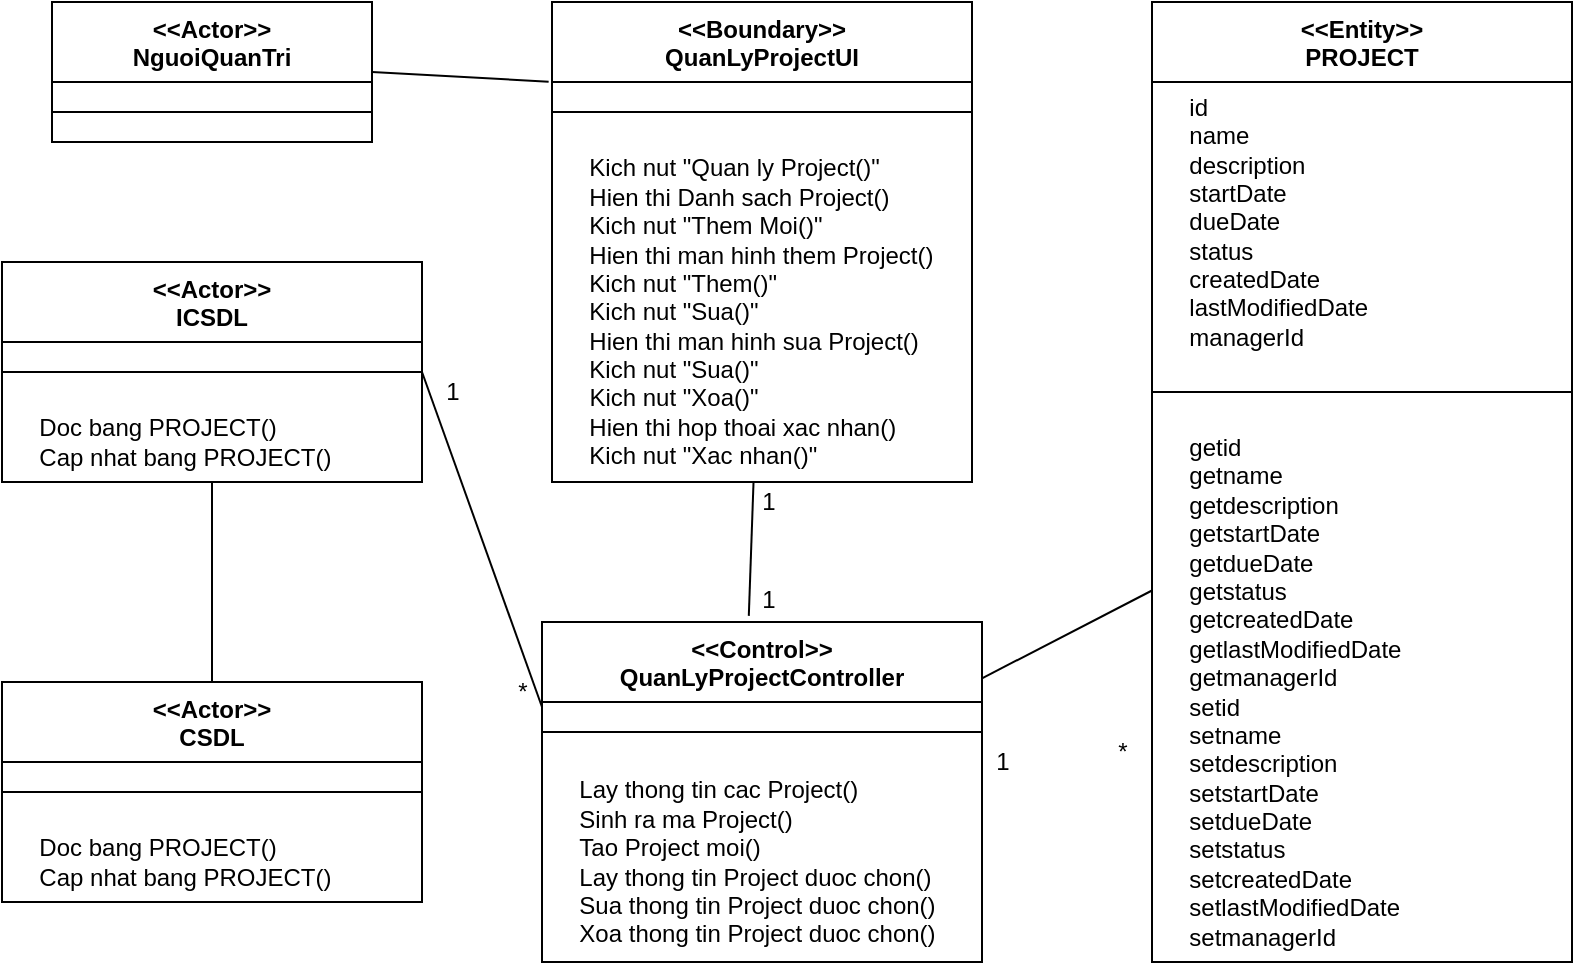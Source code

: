 <mxfile version="27.0.5" pages="7">
  <diagram name="QuanLyProject" id="DZIC8MblxF4-mbxA4PoH">
    <mxGraphModel dx="1042" dy="3880" grid="1" gridSize="10" guides="1" tooltips="1" connect="1" arrows="1" fold="1" page="1" pageScale="1" pageWidth="850" pageHeight="1100" math="0" shadow="0">
      <root>
        <mxCell id="0" />
        <mxCell id="1" parent="0" />
        <mxCell id="jdhSy6ediEzl8pw4trRm-1" value="&amp;lt;&amp;lt;Actor&amp;gt;&amp;gt;&lt;div&gt;NguoiQuanTri&lt;/div&gt;" style="swimlane;fontStyle=1;align=center;verticalAlign=top;childLayout=stackLayout;horizontal=1;startSize=40;horizontalStack=0;resizeParent=1;resizeParentMax=0;resizeLast=0;collapsible=1;marginBottom=0;whiteSpace=wrap;html=1;" vertex="1" parent="1">
          <mxGeometry x="60" y="-3270" width="160" height="70" as="geometry" />
        </mxCell>
        <mxCell id="jdhSy6ediEzl8pw4trRm-3" value="" style="line;strokeWidth=1;fillColor=none;align=left;verticalAlign=middle;spacingTop=-1;spacingLeft=3;spacingRight=3;rotatable=0;labelPosition=right;points=[];portConstraint=eastwest;strokeColor=inherit;" vertex="1" parent="jdhSy6ediEzl8pw4trRm-1">
          <mxGeometry y="40" width="160" height="30" as="geometry" />
        </mxCell>
        <mxCell id="jdhSy6ediEzl8pw4trRm-5" value="&amp;lt;&amp;lt;Boundary&amp;gt;&amp;gt;&lt;div&gt;QuanLyProjectUI&lt;/div&gt;" style="swimlane;fontStyle=1;align=center;verticalAlign=top;childLayout=stackLayout;horizontal=1;startSize=40;horizontalStack=0;resizeParent=1;resizeParentMax=0;resizeLast=0;collapsible=1;marginBottom=0;whiteSpace=wrap;html=1;" vertex="1" parent="1">
          <mxGeometry x="310" y="-3270" width="210" height="240" as="geometry" />
        </mxCell>
        <mxCell id="jdhSy6ediEzl8pw4trRm-6" value="" style="line;strokeWidth=1;fillColor=none;align=left;verticalAlign=middle;spacingTop=-1;spacingLeft=3;spacingRight=3;rotatable=0;labelPosition=right;points=[];portConstraint=eastwest;strokeColor=inherit;" vertex="1" parent="jdhSy6ediEzl8pw4trRm-5">
          <mxGeometry y="40" width="210" height="30" as="geometry" />
        </mxCell>
        <mxCell id="jdhSy6ediEzl8pw4trRm-8" value="&amp;nbsp; &amp;nbsp; &amp;nbsp;Kich nut &quot;Quan ly Project()&quot;&lt;br&gt;&lt;div&gt;&lt;span style=&quot;background-color: transparent; color: light-dark(rgb(0, 0, 0), rgb(255, 255, 255));&quot;&gt;&amp;nbsp; &amp;nbsp; &amp;nbsp;&lt;/span&gt;Hien thi Danh sach Project()&lt;/div&gt;&lt;div&gt;&lt;span style=&quot;background-color: transparent; color: light-dark(rgb(0, 0, 0), rgb(255, 255, 255));&quot;&gt;&amp;nbsp; &amp;nbsp; &amp;nbsp;&lt;/span&gt;Kich nut &quot;Them Moi()&quot;&lt;/div&gt;&lt;div&gt;&lt;span style=&quot;background-color: transparent; color: light-dark(rgb(0, 0, 0), rgb(255, 255, 255));&quot;&gt;&amp;nbsp; &amp;nbsp; &amp;nbsp;&lt;/span&gt;Hien thi man hinh them Project()&lt;/div&gt;&lt;div&gt;&lt;span style=&quot;background-color: transparent; color: light-dark(rgb(0, 0, 0), rgb(255, 255, 255));&quot;&gt;&amp;nbsp; &amp;nbsp; &amp;nbsp;&lt;/span&gt;Kich nut &quot;Them()&quot;&lt;/div&gt;&lt;div&gt;&lt;span style=&quot;background-color: transparent; color: light-dark(rgb(0, 0, 0), rgb(255, 255, 255));&quot;&gt;&amp;nbsp; &amp;nbsp; &amp;nbsp;&lt;/span&gt;Kich nut &quot;Sua()&quot;&lt;/div&gt;&lt;div&gt;&amp;nbsp; &amp;nbsp; &amp;nbsp;&lt;span style=&quot;background-color: transparent; color: light-dark(rgb(0, 0, 0), rgb(255, 255, 255));&quot;&gt;Hien thi man hinh sua Project()&lt;/span&gt;&lt;/div&gt;&lt;div&gt;&lt;span style=&quot;background-color: transparent; color: light-dark(rgb(0, 0, 0), rgb(255, 255, 255));&quot;&gt;&amp;nbsp; &amp;nbsp; &amp;nbsp;&lt;/span&gt;Kich nut &quot;Sua()&quot;&lt;/div&gt;&lt;div&gt;&amp;nbsp;&lt;span style=&quot;background-color: transparent; color: light-dark(rgb(0, 0, 0), rgb(255, 255, 255));&quot;&gt;&amp;nbsp;&amp;nbsp; &amp;nbsp;&lt;/span&gt;&lt;span style=&quot;background-color: transparent; color: light-dark(rgb(0, 0, 0), rgb(255, 255, 255));&quot;&gt;Kich nut &quot;Xoa()&quot;&lt;/span&gt;&lt;/div&gt;&lt;div&gt;&amp;nbsp; &amp;nbsp; &amp;nbsp;&lt;span style=&quot;background-color: transparent; color: light-dark(rgb(0, 0, 0), rgb(255, 255, 255));&quot;&gt;Hien thi hop thoai xac nhan()&lt;/span&gt;&lt;/div&gt;&lt;div&gt;&lt;span style=&quot;background-color: transparent; color: light-dark(rgb(0, 0, 0), rgb(255, 255, 255));&quot;&gt;&amp;nbsp; &amp;nbsp; &amp;nbsp;&lt;/span&gt;Kich nut &quot;Xac nhan()&quot;&lt;/div&gt;" style="text;html=1;align=left;verticalAlign=middle;resizable=0;points=[];autosize=1;strokeColor=none;fillColor=none;" vertex="1" parent="jdhSy6ediEzl8pw4trRm-5">
          <mxGeometry y="70" width="210" height="170" as="geometry" />
        </mxCell>
        <mxCell id="jdhSy6ediEzl8pw4trRm-19" value="&amp;lt;&amp;lt;Control&amp;gt;&amp;gt;&lt;div&gt;QuanLyProjectController&lt;/div&gt;" style="swimlane;fontStyle=1;align=center;verticalAlign=top;childLayout=stackLayout;horizontal=1;startSize=40;horizontalStack=0;resizeParent=1;resizeParentMax=0;resizeLast=0;collapsible=1;marginBottom=0;whiteSpace=wrap;html=1;" vertex="1" parent="1">
          <mxGeometry x="305" y="-2960" width="220" height="170" as="geometry" />
        </mxCell>
        <mxCell id="jdhSy6ediEzl8pw4trRm-20" value="" style="line;strokeWidth=1;fillColor=none;align=left;verticalAlign=middle;spacingTop=-1;spacingLeft=3;spacingRight=3;rotatable=0;labelPosition=right;points=[];portConstraint=eastwest;strokeColor=inherit;" vertex="1" parent="jdhSy6ediEzl8pw4trRm-19">
          <mxGeometry y="40" width="220" height="30" as="geometry" />
        </mxCell>
        <mxCell id="jdhSy6ediEzl8pw4trRm-21" value="&amp;nbsp; &amp;nbsp; &amp;nbsp;Lay thong tin cac Project()&lt;div&gt;&amp;nbsp; &amp;nbsp; &amp;nbsp;Sinh ra ma Project()&lt;/div&gt;&lt;div&gt;&amp;nbsp; &amp;nbsp; &amp;nbsp;Tao Project moi()&lt;/div&gt;&lt;div&gt;&amp;nbsp; &amp;nbsp; &amp;nbsp;Lay thong tin Project duoc chon()&lt;/div&gt;&lt;div&gt;&amp;nbsp; &amp;nbsp; &amp;nbsp;Sua&amp;nbsp;&lt;span style=&quot;background-color: transparent; color: light-dark(rgb(0, 0, 0), rgb(255, 255, 255));&quot;&gt;thong tin Project duoc chon()&lt;/span&gt;&lt;/div&gt;&lt;div&gt;&amp;nbsp; &amp;nbsp; &amp;nbsp;Xoa&amp;nbsp;&lt;span style=&quot;background-color: transparent; color: light-dark(rgb(0, 0, 0), rgb(255, 255, 255));&quot;&gt;thong tin Project duoc chon()&lt;/span&gt;&lt;/div&gt;" style="text;html=1;align=left;verticalAlign=middle;resizable=0;points=[];autosize=1;strokeColor=none;fillColor=none;" vertex="1" parent="jdhSy6ediEzl8pw4trRm-19">
          <mxGeometry y="70" width="220" height="100" as="geometry" />
        </mxCell>
        <mxCell id="jdhSy6ediEzl8pw4trRm-22" value="&amp;lt;&amp;lt;Actor&amp;gt;&amp;gt;&lt;div&gt;CSDL&lt;/div&gt;" style="swimlane;fontStyle=1;align=center;verticalAlign=top;childLayout=stackLayout;horizontal=1;startSize=40;horizontalStack=0;resizeParent=1;resizeParentMax=0;resizeLast=0;collapsible=1;marginBottom=0;whiteSpace=wrap;html=1;" vertex="1" parent="1">
          <mxGeometry x="35" y="-2930" width="210" height="110" as="geometry" />
        </mxCell>
        <mxCell id="jdhSy6ediEzl8pw4trRm-23" value="" style="line;strokeWidth=1;fillColor=none;align=left;verticalAlign=middle;spacingTop=-1;spacingLeft=3;spacingRight=3;rotatable=0;labelPosition=right;points=[];portConstraint=eastwest;strokeColor=inherit;" vertex="1" parent="jdhSy6ediEzl8pw4trRm-22">
          <mxGeometry y="40" width="210" height="30" as="geometry" />
        </mxCell>
        <mxCell id="jdhSy6ediEzl8pw4trRm-24" value="&amp;nbsp; &amp;nbsp; &amp;nbsp;Doc bang PROJECT()&lt;div&gt;&amp;nbsp; &amp;nbsp; &amp;nbsp;Cap nhat bang PROJECT()&lt;/div&gt;" style="text;html=1;align=left;verticalAlign=middle;resizable=0;points=[];autosize=1;strokeColor=none;fillColor=none;" vertex="1" parent="jdhSy6ediEzl8pw4trRm-22">
          <mxGeometry y="70" width="210" height="40" as="geometry" />
        </mxCell>
        <mxCell id="jdhSy6ediEzl8pw4trRm-25" value="&amp;lt;&amp;lt;Actor&amp;gt;&amp;gt;&lt;div&gt;ICSDL&lt;/div&gt;" style="swimlane;fontStyle=1;align=center;verticalAlign=top;childLayout=stackLayout;horizontal=1;startSize=40;horizontalStack=0;resizeParent=1;resizeParentMax=0;resizeLast=0;collapsible=1;marginBottom=0;whiteSpace=wrap;html=1;" vertex="1" parent="1">
          <mxGeometry x="35" y="-3140" width="210" height="110" as="geometry" />
        </mxCell>
        <mxCell id="jdhSy6ediEzl8pw4trRm-26" value="" style="line;strokeWidth=1;fillColor=none;align=left;verticalAlign=middle;spacingTop=-1;spacingLeft=3;spacingRight=3;rotatable=0;labelPosition=right;points=[];portConstraint=eastwest;strokeColor=inherit;" vertex="1" parent="jdhSy6ediEzl8pw4trRm-25">
          <mxGeometry y="40" width="210" height="30" as="geometry" />
        </mxCell>
        <mxCell id="jdhSy6ediEzl8pw4trRm-27" value="&amp;nbsp; &amp;nbsp; &amp;nbsp;Doc bang PROJECT()&lt;div&gt;&amp;nbsp; &amp;nbsp; &amp;nbsp;Cap nhat bang PROJECT()&lt;/div&gt;" style="text;html=1;align=left;verticalAlign=middle;resizable=0;points=[];autosize=1;strokeColor=none;fillColor=none;" vertex="1" parent="jdhSy6ediEzl8pw4trRm-25">
          <mxGeometry y="70" width="210" height="40" as="geometry" />
        </mxCell>
        <mxCell id="jdhSy6ediEzl8pw4trRm-28" value="&amp;lt;&amp;lt;Entity&amp;gt;&amp;gt;&lt;div&gt;PROJECT&lt;/div&gt;" style="swimlane;fontStyle=1;align=center;verticalAlign=top;childLayout=stackLayout;horizontal=1;startSize=40;horizontalStack=0;resizeParent=1;resizeParentMax=0;resizeLast=0;collapsible=1;marginBottom=0;whiteSpace=wrap;html=1;" vertex="1" parent="1">
          <mxGeometry x="610" y="-3270" width="210" height="480" as="geometry" />
        </mxCell>
        <mxCell id="jdhSy6ediEzl8pw4trRm-35" value="&amp;nbsp; &amp;nbsp; &amp;nbsp;id&lt;div&gt;&amp;nbsp; &amp;nbsp; &amp;nbsp;name&lt;/div&gt;&lt;div&gt;&amp;nbsp; &amp;nbsp; &amp;nbsp;description&lt;/div&gt;&lt;div&gt;&amp;nbsp; &amp;nbsp; &amp;nbsp;startDate&lt;/div&gt;&lt;div&gt;&amp;nbsp; &amp;nbsp; &amp;nbsp;dueDate&lt;/div&gt;&lt;div&gt;&amp;nbsp; &amp;nbsp; &amp;nbsp;status&lt;/div&gt;&lt;div&gt;&amp;nbsp; &amp;nbsp; &amp;nbsp;createdDate&lt;/div&gt;&lt;div&gt;&amp;nbsp; &amp;nbsp; &amp;nbsp;lastModifiedDate&lt;/div&gt;&lt;div&gt;&amp;nbsp; &amp;nbsp; &amp;nbsp;managerId&lt;/div&gt;" style="text;html=1;align=left;verticalAlign=middle;resizable=0;points=[];autosize=1;strokeColor=none;fillColor=none;" vertex="1" parent="jdhSy6ediEzl8pw4trRm-28">
          <mxGeometry y="40" width="210" height="140" as="geometry" />
        </mxCell>
        <mxCell id="jdhSy6ediEzl8pw4trRm-29" value="" style="line;strokeWidth=1;fillColor=none;align=left;verticalAlign=middle;spacingTop=-1;spacingLeft=3;spacingRight=3;rotatable=0;labelPosition=right;points=[];portConstraint=eastwest;strokeColor=inherit;" vertex="1" parent="jdhSy6ediEzl8pw4trRm-28">
          <mxGeometry y="180" width="210" height="30" as="geometry" />
        </mxCell>
        <mxCell id="jdhSy6ediEzl8pw4trRm-30" value="&amp;nbsp; &amp;nbsp; &amp;nbsp;getid&lt;div&gt;&amp;nbsp; &amp;nbsp; &amp;nbsp;getname&lt;/div&gt;&lt;div&gt;&amp;nbsp; &amp;nbsp; &amp;nbsp;getdescription&lt;/div&gt;&lt;div&gt;&amp;nbsp; &amp;nbsp; &amp;nbsp;getstartDate&lt;/div&gt;&lt;div&gt;&amp;nbsp; &amp;nbsp; &amp;nbsp;getdueDate&lt;/div&gt;&lt;div&gt;&amp;nbsp; &amp;nbsp; &amp;nbsp;getstatus&lt;/div&gt;&lt;div&gt;&amp;nbsp; &amp;nbsp; &amp;nbsp;getcreatedDate&lt;/div&gt;&lt;div&gt;&amp;nbsp; &amp;nbsp; &amp;nbsp;getlastModifiedDate&lt;/div&gt;&lt;div&gt;&amp;nbsp; &amp;nbsp; &amp;nbsp;getmanagerId&lt;/div&gt;&lt;div&gt;&amp;nbsp; &amp;nbsp; &amp;nbsp;setid&lt;div&gt;&amp;nbsp; &amp;nbsp; &amp;nbsp;setname&lt;/div&gt;&lt;div&gt;&amp;nbsp; &amp;nbsp; &amp;nbsp;setdescription&lt;/div&gt;&lt;div&gt;&amp;nbsp; &amp;nbsp; &amp;nbsp;setstartDate&lt;/div&gt;&lt;div&gt;&amp;nbsp; &amp;nbsp; &amp;nbsp;setdueDate&lt;/div&gt;&lt;div&gt;&amp;nbsp; &amp;nbsp; &amp;nbsp;setstatus&lt;/div&gt;&lt;div&gt;&amp;nbsp; &amp;nbsp; &amp;nbsp;setcreatedDate&lt;/div&gt;&lt;div&gt;&amp;nbsp; &amp;nbsp; &amp;nbsp;setlastModifiedDate&lt;/div&gt;&lt;div&gt;&amp;nbsp; &amp;nbsp; &amp;nbsp;setmanagerId&lt;/div&gt;&lt;/div&gt;" style="text;html=1;align=left;verticalAlign=middle;resizable=0;points=[];autosize=1;strokeColor=none;fillColor=none;" vertex="1" parent="jdhSy6ediEzl8pw4trRm-28">
          <mxGeometry y="210" width="210" height="270" as="geometry" />
        </mxCell>
        <mxCell id="jdhSy6ediEzl8pw4trRm-39" value="" style="endArrow=none;html=1;rounded=0;exitX=1;exitY=0.5;exitDx=0;exitDy=0;entryX=-0.008;entryY=0.166;entryDx=0;entryDy=0;entryPerimeter=0;" edge="1" parent="1" source="jdhSy6ediEzl8pw4trRm-1" target="jdhSy6ediEzl8pw4trRm-5">
          <mxGeometry width="50" height="50" relative="1" as="geometry">
            <mxPoint x="400" y="-2960" as="sourcePoint" />
            <mxPoint x="450" y="-3010" as="targetPoint" />
          </mxGeometry>
        </mxCell>
        <mxCell id="jdhSy6ediEzl8pw4trRm-40" value="" style="endArrow=none;html=1;rounded=0;exitX=0.5;exitY=0;exitDx=0;exitDy=0;" edge="1" parent="1" source="jdhSy6ediEzl8pw4trRm-22" target="jdhSy6ediEzl8pw4trRm-25">
          <mxGeometry width="50" height="50" relative="1" as="geometry">
            <mxPoint x="280" y="-2902.5" as="sourcePoint" />
            <mxPoint x="282.52" y="-3098.97" as="targetPoint" />
          </mxGeometry>
        </mxCell>
        <mxCell id="jdhSy6ediEzl8pw4trRm-42" value="" style="endArrow=none;html=1;rounded=0;exitX=0;exitY=0.25;exitDx=0;exitDy=0;entryX=1;entryY=0.5;entryDx=0;entryDy=0;" edge="1" parent="1" source="jdhSy6ediEzl8pw4trRm-19" target="jdhSy6ediEzl8pw4trRm-25">
          <mxGeometry width="50" height="50" relative="1" as="geometry">
            <mxPoint x="150" y="-2920" as="sourcePoint" />
            <mxPoint x="150" y="-3020" as="targetPoint" />
          </mxGeometry>
        </mxCell>
        <mxCell id="jdhSy6ediEzl8pw4trRm-43" value="" style="endArrow=none;html=1;rounded=0;" edge="1" parent="1" source="jdhSy6ediEzl8pw4trRm-19" target="jdhSy6ediEzl8pw4trRm-28">
          <mxGeometry width="50" height="50" relative="1" as="geometry">
            <mxPoint x="315" y="-2907" as="sourcePoint" />
            <mxPoint x="255" y="-3075" as="targetPoint" />
          </mxGeometry>
        </mxCell>
        <mxCell id="jdhSy6ediEzl8pw4trRm-45" value="" style="endArrow=none;html=1;rounded=0;exitX=0.47;exitY=-0.018;exitDx=0;exitDy=0;exitPerimeter=0;" edge="1" parent="1" source="jdhSy6ediEzl8pw4trRm-19" target="jdhSy6ediEzl8pw4trRm-5">
          <mxGeometry width="50" height="50" relative="1" as="geometry">
            <mxPoint x="535" y="-2896" as="sourcePoint" />
            <mxPoint x="620" y="-2920" as="targetPoint" />
          </mxGeometry>
        </mxCell>
        <mxCell id="jdhSy6ediEzl8pw4trRm-46" value="1" style="text;html=1;align=center;verticalAlign=middle;resizable=0;points=[];autosize=1;strokeColor=none;fillColor=none;" vertex="1" parent="1">
          <mxGeometry x="520" y="-2905" width="30" height="30" as="geometry" />
        </mxCell>
        <mxCell id="jdhSy6ediEzl8pw4trRm-48" value="*" style="text;html=1;align=center;verticalAlign=middle;resizable=0;points=[];autosize=1;strokeColor=none;fillColor=none;" vertex="1" parent="1">
          <mxGeometry x="580" y="-2910" width="30" height="30" as="geometry" />
        </mxCell>
        <mxCell id="jdhSy6ediEzl8pw4trRm-49" value="1" style="text;html=1;align=center;verticalAlign=middle;resizable=0;points=[];autosize=1;strokeColor=none;fillColor=none;" vertex="1" parent="1">
          <mxGeometry x="245" y="-3090" width="30" height="30" as="geometry" />
        </mxCell>
        <mxCell id="jdhSy6ediEzl8pw4trRm-50" value="*" style="text;html=1;align=center;verticalAlign=middle;resizable=0;points=[];autosize=1;strokeColor=none;fillColor=none;" vertex="1" parent="1">
          <mxGeometry x="280" y="-2940" width="30" height="30" as="geometry" />
        </mxCell>
        <mxCell id="jdhSy6ediEzl8pw4trRm-51" value="1" style="text;html=1;align=center;verticalAlign=middle;resizable=0;points=[];autosize=1;strokeColor=none;fillColor=none;" vertex="1" parent="1">
          <mxGeometry x="403" y="-3035" width="30" height="30" as="geometry" />
        </mxCell>
        <mxCell id="jdhSy6ediEzl8pw4trRm-52" value="1" style="text;html=1;align=center;verticalAlign=middle;resizable=0;points=[];autosize=1;strokeColor=none;fillColor=none;" vertex="1" parent="1">
          <mxGeometry x="403" y="-2986" width="30" height="30" as="geometry" />
        </mxCell>
      </root>
    </mxGraphModel>
  </diagram>
  <diagram id="H-gTHSOP2IEFcrLF4SOY" name="QuanLyTask">
    <mxGraphModel dx="1042" dy="3880" grid="1" gridSize="10" guides="1" tooltips="1" connect="1" arrows="1" fold="1" page="1" pageScale="1" pageWidth="850" pageHeight="1100" math="0" shadow="0">
      <root>
        <mxCell id="0" />
        <mxCell id="1" parent="0" />
        <mxCell id="XLlgdBSgz7htmFRMDK3X-1" value="&amp;lt;&amp;lt;Actor&amp;gt;&amp;gt;&lt;div&gt;NguoiQuanTri&lt;/div&gt;" style="swimlane;fontStyle=1;align=center;verticalAlign=top;childLayout=stackLayout;horizontal=1;startSize=40;horizontalStack=0;resizeParent=1;resizeParentMax=0;resizeLast=0;collapsible=1;marginBottom=0;whiteSpace=wrap;html=1;" vertex="1" parent="1">
          <mxGeometry x="60" y="-3270" width="160" height="70" as="geometry" />
        </mxCell>
        <mxCell id="XLlgdBSgz7htmFRMDK3X-2" value="" style="line;strokeWidth=1;fillColor=none;align=left;verticalAlign=middle;spacingTop=-1;spacingLeft=3;spacingRight=3;rotatable=0;labelPosition=right;points=[];portConstraint=eastwest;strokeColor=inherit;" vertex="1" parent="XLlgdBSgz7htmFRMDK3X-1">
          <mxGeometry y="40" width="160" height="30" as="geometry" />
        </mxCell>
        <mxCell id="XLlgdBSgz7htmFRMDK3X-3" value="&amp;lt;&amp;lt;Boundary&amp;gt;&amp;gt;&lt;div&gt;QuanLyTaskUI&lt;/div&gt;" style="swimlane;fontStyle=1;align=center;verticalAlign=top;childLayout=stackLayout;horizontal=1;startSize=40;horizontalStack=0;resizeParent=1;resizeParentMax=0;resizeLast=0;collapsible=1;marginBottom=0;whiteSpace=wrap;html=1;" vertex="1" parent="1">
          <mxGeometry x="310" y="-3270" width="210" height="240" as="geometry" />
        </mxCell>
        <mxCell id="XLlgdBSgz7htmFRMDK3X-4" value="" style="line;strokeWidth=1;fillColor=none;align=left;verticalAlign=middle;spacingTop=-1;spacingLeft=3;spacingRight=3;rotatable=0;labelPosition=right;points=[];portConstraint=eastwest;strokeColor=inherit;" vertex="1" parent="XLlgdBSgz7htmFRMDK3X-3">
          <mxGeometry y="40" width="210" height="30" as="geometry" />
        </mxCell>
        <mxCell id="XLlgdBSgz7htmFRMDK3X-5" value="&amp;nbsp; &amp;nbsp; &amp;nbsp;Kich nut &quot;Quan ly Task()&quot;&lt;br&gt;&lt;div&gt;&lt;span style=&quot;background-color: transparent; color: light-dark(rgb(0, 0, 0), rgb(255, 255, 255));&quot;&gt;&amp;nbsp; &amp;nbsp; &amp;nbsp;&lt;/span&gt;Hien thi Danh sach Task()&lt;/div&gt;&lt;div&gt;&lt;span style=&quot;background-color: transparent; color: light-dark(rgb(0, 0, 0), rgb(255, 255, 255));&quot;&gt;&amp;nbsp; &amp;nbsp; &amp;nbsp;&lt;/span&gt;Kich nut &quot;Them Moi()&quot;&lt;/div&gt;&lt;div&gt;&lt;span style=&quot;background-color: transparent; color: light-dark(rgb(0, 0, 0), rgb(255, 255, 255));&quot;&gt;&amp;nbsp; &amp;nbsp; &amp;nbsp;&lt;/span&gt;Hien thi man hinh them Task()&lt;/div&gt;&lt;div&gt;&lt;span style=&quot;background-color: transparent; color: light-dark(rgb(0, 0, 0), rgb(255, 255, 255));&quot;&gt;&amp;nbsp; &amp;nbsp; &amp;nbsp;&lt;/span&gt;Kich nut &quot;Them()&quot;&lt;/div&gt;&lt;div&gt;&lt;span style=&quot;background-color: transparent; color: light-dark(rgb(0, 0, 0), rgb(255, 255, 255));&quot;&gt;&amp;nbsp; &amp;nbsp; &amp;nbsp;&lt;/span&gt;Kich nut &quot;Sua()&quot;&lt;/div&gt;&lt;div&gt;&amp;nbsp; &amp;nbsp; &amp;nbsp;&lt;span style=&quot;background-color: transparent; color: light-dark(rgb(0, 0, 0), rgb(255, 255, 255));&quot;&gt;Hien thi man hinh sua Task()&lt;/span&gt;&lt;/div&gt;&lt;div&gt;&lt;span style=&quot;background-color: transparent; color: light-dark(rgb(0, 0, 0), rgb(255, 255, 255));&quot;&gt;&amp;nbsp; &amp;nbsp; &amp;nbsp;&lt;/span&gt;Kich nut &quot;Sua()&quot;&lt;/div&gt;&lt;div&gt;&amp;nbsp;&lt;span style=&quot;background-color: transparent; color: light-dark(rgb(0, 0, 0), rgb(255, 255, 255));&quot;&gt;&amp;nbsp;&amp;nbsp; &amp;nbsp;&lt;/span&gt;&lt;span style=&quot;background-color: transparent; color: light-dark(rgb(0, 0, 0), rgb(255, 255, 255));&quot;&gt;Kich nut &quot;Xoa()&quot;&lt;/span&gt;&lt;/div&gt;&lt;div&gt;&amp;nbsp; &amp;nbsp; &amp;nbsp;&lt;span style=&quot;background-color: transparent; color: light-dark(rgb(0, 0, 0), rgb(255, 255, 255));&quot;&gt;Hien thi hop thoai xac nhan()&lt;/span&gt;&lt;/div&gt;&lt;div&gt;&lt;span style=&quot;background-color: transparent; color: light-dark(rgb(0, 0, 0), rgb(255, 255, 255));&quot;&gt;&amp;nbsp; &amp;nbsp; &amp;nbsp;&lt;/span&gt;Kich nut &quot;Xac nhan()&quot;&lt;/div&gt;" style="text;html=1;align=left;verticalAlign=middle;resizable=0;points=[];autosize=1;strokeColor=none;fillColor=none;" vertex="1" parent="XLlgdBSgz7htmFRMDK3X-3">
          <mxGeometry y="70" width="210" height="170" as="geometry" />
        </mxCell>
        <mxCell id="XLlgdBSgz7htmFRMDK3X-6" value="&amp;lt;&amp;lt;Control&amp;gt;&amp;gt;&lt;div&gt;QuanLyTaskController&lt;/div&gt;" style="swimlane;fontStyle=1;align=center;verticalAlign=top;childLayout=stackLayout;horizontal=1;startSize=40;horizontalStack=0;resizeParent=1;resizeParentMax=0;resizeLast=0;collapsible=1;marginBottom=0;whiteSpace=wrap;html=1;" vertex="1" parent="1">
          <mxGeometry x="305" y="-2960" width="220" height="170" as="geometry" />
        </mxCell>
        <mxCell id="XLlgdBSgz7htmFRMDK3X-7" value="" style="line;strokeWidth=1;fillColor=none;align=left;verticalAlign=middle;spacingTop=-1;spacingLeft=3;spacingRight=3;rotatable=0;labelPosition=right;points=[];portConstraint=eastwest;strokeColor=inherit;" vertex="1" parent="XLlgdBSgz7htmFRMDK3X-6">
          <mxGeometry y="40" width="220" height="30" as="geometry" />
        </mxCell>
        <mxCell id="XLlgdBSgz7htmFRMDK3X-8" value="&amp;nbsp; &amp;nbsp; &amp;nbsp;Lay thong tin cac Task()&lt;div&gt;&amp;nbsp; &amp;nbsp; &amp;nbsp;Sinh ra ma Task()&lt;/div&gt;&lt;div&gt;&amp;nbsp; &amp;nbsp; &amp;nbsp;Tao Task moi()&lt;/div&gt;&lt;div&gt;&amp;nbsp; &amp;nbsp; &amp;nbsp;Lay thong tin Task duoc chon()&lt;/div&gt;&lt;div&gt;&amp;nbsp; &amp;nbsp; &amp;nbsp;Sua&amp;nbsp;&lt;span style=&quot;background-color: transparent; color: light-dark(rgb(0, 0, 0), rgb(255, 255, 255));&quot;&gt;thong tin Task duoc chon()&lt;/span&gt;&lt;/div&gt;&lt;div&gt;&amp;nbsp; &amp;nbsp; &amp;nbsp;Xoa&amp;nbsp;&lt;span style=&quot;background-color: transparent; color: light-dark(rgb(0, 0, 0), rgb(255, 255, 255));&quot;&gt;thong tin Task duoc chon()&lt;/span&gt;&lt;/div&gt;" style="text;html=1;align=left;verticalAlign=middle;resizable=0;points=[];autosize=1;strokeColor=none;fillColor=none;" vertex="1" parent="XLlgdBSgz7htmFRMDK3X-6">
          <mxGeometry y="70" width="220" height="100" as="geometry" />
        </mxCell>
        <mxCell id="XLlgdBSgz7htmFRMDK3X-9" value="&amp;lt;&amp;lt;Actor&amp;gt;&amp;gt;&lt;div&gt;CSDL&lt;/div&gt;" style="swimlane;fontStyle=1;align=center;verticalAlign=top;childLayout=stackLayout;horizontal=1;startSize=40;horizontalStack=0;resizeParent=1;resizeParentMax=0;resizeLast=0;collapsible=1;marginBottom=0;whiteSpace=wrap;html=1;" vertex="1" parent="1">
          <mxGeometry x="35" y="-2930" width="210" height="110" as="geometry" />
        </mxCell>
        <mxCell id="XLlgdBSgz7htmFRMDK3X-10" value="" style="line;strokeWidth=1;fillColor=none;align=left;verticalAlign=middle;spacingTop=-1;spacingLeft=3;spacingRight=3;rotatable=0;labelPosition=right;points=[];portConstraint=eastwest;strokeColor=inherit;" vertex="1" parent="XLlgdBSgz7htmFRMDK3X-9">
          <mxGeometry y="40" width="210" height="30" as="geometry" />
        </mxCell>
        <mxCell id="XLlgdBSgz7htmFRMDK3X-11" value="&amp;nbsp; &amp;nbsp; &amp;nbsp;Doc bang Task()&lt;div&gt;&amp;nbsp; &amp;nbsp; &amp;nbsp;Cap nhat bang Task()&lt;/div&gt;" style="text;html=1;align=left;verticalAlign=middle;resizable=0;points=[];autosize=1;strokeColor=none;fillColor=none;" vertex="1" parent="XLlgdBSgz7htmFRMDK3X-9">
          <mxGeometry y="70" width="210" height="40" as="geometry" />
        </mxCell>
        <mxCell id="XLlgdBSgz7htmFRMDK3X-12" value="&amp;lt;&amp;lt;Actor&amp;gt;&amp;gt;&lt;div&gt;ICSDL&lt;/div&gt;" style="swimlane;fontStyle=1;align=center;verticalAlign=top;childLayout=stackLayout;horizontal=1;startSize=40;horizontalStack=0;resizeParent=1;resizeParentMax=0;resizeLast=0;collapsible=1;marginBottom=0;whiteSpace=wrap;html=1;" vertex="1" parent="1">
          <mxGeometry x="35" y="-3140" width="210" height="110" as="geometry" />
        </mxCell>
        <mxCell id="XLlgdBSgz7htmFRMDK3X-13" value="" style="line;strokeWidth=1;fillColor=none;align=left;verticalAlign=middle;spacingTop=-1;spacingLeft=3;spacingRight=3;rotatable=0;labelPosition=right;points=[];portConstraint=eastwest;strokeColor=inherit;" vertex="1" parent="XLlgdBSgz7htmFRMDK3X-12">
          <mxGeometry y="40" width="210" height="30" as="geometry" />
        </mxCell>
        <mxCell id="XLlgdBSgz7htmFRMDK3X-14" value="&amp;nbsp; &amp;nbsp; &amp;nbsp;Doc bang Task()&lt;div&gt;&amp;nbsp; &amp;nbsp; &amp;nbsp;Cap nhat bang Task()&lt;/div&gt;" style="text;html=1;align=left;verticalAlign=middle;resizable=0;points=[];autosize=1;strokeColor=none;fillColor=none;" vertex="1" parent="XLlgdBSgz7htmFRMDK3X-12">
          <mxGeometry y="70" width="210" height="40" as="geometry" />
        </mxCell>
        <mxCell id="XLlgdBSgz7htmFRMDK3X-15" value="&amp;lt;&amp;lt;Entity&amp;gt;&amp;gt;&lt;div&gt;Task&lt;/div&gt;" style="swimlane;fontStyle=1;align=center;verticalAlign=top;childLayout=stackLayout;horizontal=1;startSize=40;horizontalStack=0;resizeParent=1;resizeParentMax=0;resizeLast=0;collapsible=1;marginBottom=0;whiteSpace=wrap;html=1;" vertex="1" parent="1">
          <mxGeometry x="610" y="-3270" width="210" height="530" as="geometry" />
        </mxCell>
        <mxCell id="XLlgdBSgz7htmFRMDK3X-16" value="&amp;nbsp; &amp;nbsp; &amp;nbsp;id&lt;div&gt;&amp;nbsp; &amp;nbsp; &amp;nbsp;name&lt;/div&gt;&lt;div&gt;&amp;nbsp; &amp;nbsp; &amp;nbsp;description&lt;/div&gt;&lt;div&gt;&amp;nbsp; &amp;nbsp; &amp;nbsp;startDate&lt;/div&gt;&lt;div&gt;&amp;nbsp; &amp;nbsp; &amp;nbsp;dueDate&lt;/div&gt;&lt;div&gt;&amp;nbsp; &amp;nbsp; &amp;nbsp;status&lt;/div&gt;&lt;div&gt;&amp;nbsp; &amp;nbsp; &amp;nbsp;createdDate&lt;/div&gt;&lt;div&gt;&amp;nbsp; &amp;nbsp; &amp;nbsp;lastModifiedDate&lt;/div&gt;&lt;div&gt;&amp;nbsp; &amp;nbsp; &amp;nbsp;projectId&lt;/div&gt;&lt;div&gt;&amp;nbsp; &amp;nbsp; &amp;nbsp;priority&lt;/div&gt;" style="text;html=1;align=left;verticalAlign=middle;resizable=0;points=[];autosize=1;strokeColor=none;fillColor=none;" vertex="1" parent="XLlgdBSgz7htmFRMDK3X-15">
          <mxGeometry y="40" width="210" height="160" as="geometry" />
        </mxCell>
        <mxCell id="XLlgdBSgz7htmFRMDK3X-19" value="" style="line;strokeWidth=1;fillColor=none;align=left;verticalAlign=middle;spacingTop=-1;spacingLeft=3;spacingRight=3;rotatable=0;labelPosition=right;points=[];portConstraint=eastwest;strokeColor=inherit;" vertex="1" parent="XLlgdBSgz7htmFRMDK3X-15">
          <mxGeometry y="200" width="210" height="30" as="geometry" />
        </mxCell>
        <mxCell id="XLlgdBSgz7htmFRMDK3X-20" value="&amp;nbsp; &amp;nbsp; &amp;nbsp;getid&lt;div&gt;&amp;nbsp; &amp;nbsp; &amp;nbsp;getname&lt;/div&gt;&lt;div&gt;&amp;nbsp; &amp;nbsp; &amp;nbsp;getdescription&lt;/div&gt;&lt;div&gt;&amp;nbsp; &amp;nbsp; &amp;nbsp;getstartDate&lt;/div&gt;&lt;div&gt;&amp;nbsp; &amp;nbsp; &amp;nbsp;getdueDate&lt;/div&gt;&lt;div&gt;&amp;nbsp; &amp;nbsp; &amp;nbsp;getstatus&lt;/div&gt;&lt;div&gt;&amp;nbsp; &amp;nbsp; &amp;nbsp;getcreatedDate&lt;/div&gt;&lt;div&gt;&amp;nbsp; &amp;nbsp; &amp;nbsp;getlastModifiedDate&lt;/div&gt;&lt;div&gt;&amp;nbsp; &amp;nbsp; &amp;nbsp;getprojectId&lt;/div&gt;&lt;div&gt;&amp;nbsp; &amp;nbsp; &amp;nbsp;getpriority&lt;/div&gt;&lt;div&gt;&amp;nbsp; &amp;nbsp; &amp;nbsp;setid&lt;div&gt;&amp;nbsp; &amp;nbsp; &amp;nbsp;setname&lt;/div&gt;&lt;div&gt;&amp;nbsp; &amp;nbsp; &amp;nbsp;setdescription&lt;/div&gt;&lt;div&gt;&amp;nbsp; &amp;nbsp; &amp;nbsp;setstartDate&lt;/div&gt;&lt;div&gt;&amp;nbsp; &amp;nbsp; &amp;nbsp;setdueDate&lt;/div&gt;&lt;div&gt;&amp;nbsp; &amp;nbsp; &amp;nbsp;setstatus&lt;/div&gt;&lt;div&gt;&amp;nbsp; &amp;nbsp; &amp;nbsp;setcreatedDate&lt;/div&gt;&lt;div&gt;&amp;nbsp; &amp;nbsp; &amp;nbsp;setlastModifiedDate&lt;/div&gt;&lt;div&gt;&amp;nbsp; &amp;nbsp; &amp;nbsp;setprojectId&lt;/div&gt;&lt;/div&gt;&lt;div&gt;&amp;nbsp; &amp;nbsp; &amp;nbsp;setpriority&lt;/div&gt;" style="text;html=1;align=left;verticalAlign=middle;resizable=0;points=[];autosize=1;strokeColor=none;fillColor=none;" vertex="1" parent="XLlgdBSgz7htmFRMDK3X-15">
          <mxGeometry y="230" width="210" height="300" as="geometry" />
        </mxCell>
        <mxCell id="XLlgdBSgz7htmFRMDK3X-21" value="" style="endArrow=none;html=1;rounded=0;exitX=1;exitY=0.5;exitDx=0;exitDy=0;entryX=-0.008;entryY=0.166;entryDx=0;entryDy=0;entryPerimeter=0;" edge="1" parent="1" source="XLlgdBSgz7htmFRMDK3X-1" target="XLlgdBSgz7htmFRMDK3X-3">
          <mxGeometry width="50" height="50" relative="1" as="geometry">
            <mxPoint x="400" y="-2960" as="sourcePoint" />
            <mxPoint x="450" y="-3010" as="targetPoint" />
          </mxGeometry>
        </mxCell>
        <mxCell id="XLlgdBSgz7htmFRMDK3X-22" value="" style="endArrow=none;html=1;rounded=0;exitX=0.5;exitY=0;exitDx=0;exitDy=0;" edge="1" parent="1" source="XLlgdBSgz7htmFRMDK3X-9" target="XLlgdBSgz7htmFRMDK3X-12">
          <mxGeometry width="50" height="50" relative="1" as="geometry">
            <mxPoint x="280" y="-2902.5" as="sourcePoint" />
            <mxPoint x="282.52" y="-3098.97" as="targetPoint" />
          </mxGeometry>
        </mxCell>
        <mxCell id="XLlgdBSgz7htmFRMDK3X-23" value="" style="endArrow=none;html=1;rounded=0;exitX=0;exitY=0.25;exitDx=0;exitDy=0;entryX=1;entryY=0.5;entryDx=0;entryDy=0;" edge="1" parent="1" source="XLlgdBSgz7htmFRMDK3X-6" target="XLlgdBSgz7htmFRMDK3X-12">
          <mxGeometry width="50" height="50" relative="1" as="geometry">
            <mxPoint x="150" y="-2920" as="sourcePoint" />
            <mxPoint x="150" y="-3020" as="targetPoint" />
          </mxGeometry>
        </mxCell>
        <mxCell id="XLlgdBSgz7htmFRMDK3X-24" value="" style="endArrow=none;html=1;rounded=0;" edge="1" parent="1" source="XLlgdBSgz7htmFRMDK3X-6" target="XLlgdBSgz7htmFRMDK3X-15">
          <mxGeometry width="50" height="50" relative="1" as="geometry">
            <mxPoint x="315" y="-2907" as="sourcePoint" />
            <mxPoint x="255" y="-3075" as="targetPoint" />
          </mxGeometry>
        </mxCell>
        <mxCell id="XLlgdBSgz7htmFRMDK3X-25" value="" style="endArrow=none;html=1;rounded=0;exitX=0.47;exitY=-0.018;exitDx=0;exitDy=0;exitPerimeter=0;" edge="1" parent="1" source="XLlgdBSgz7htmFRMDK3X-6" target="XLlgdBSgz7htmFRMDK3X-3">
          <mxGeometry width="50" height="50" relative="1" as="geometry">
            <mxPoint x="535" y="-2896" as="sourcePoint" />
            <mxPoint x="620" y="-2920" as="targetPoint" />
          </mxGeometry>
        </mxCell>
        <mxCell id="XLlgdBSgz7htmFRMDK3X-26" value="1" style="text;html=1;align=center;verticalAlign=middle;resizable=0;points=[];autosize=1;strokeColor=none;fillColor=none;" vertex="1" parent="1">
          <mxGeometry x="520" y="-2905" width="30" height="30" as="geometry" />
        </mxCell>
        <mxCell id="XLlgdBSgz7htmFRMDK3X-27" value="*" style="text;html=1;align=center;verticalAlign=middle;resizable=0;points=[];autosize=1;strokeColor=none;fillColor=none;" vertex="1" parent="1">
          <mxGeometry x="580" y="-2910" width="30" height="30" as="geometry" />
        </mxCell>
        <mxCell id="XLlgdBSgz7htmFRMDK3X-28" value="1" style="text;html=1;align=center;verticalAlign=middle;resizable=0;points=[];autosize=1;strokeColor=none;fillColor=none;" vertex="1" parent="1">
          <mxGeometry x="245" y="-3090" width="30" height="30" as="geometry" />
        </mxCell>
        <mxCell id="XLlgdBSgz7htmFRMDK3X-29" value="*" style="text;html=1;align=center;verticalAlign=middle;resizable=0;points=[];autosize=1;strokeColor=none;fillColor=none;" vertex="1" parent="1">
          <mxGeometry x="280" y="-2940" width="30" height="30" as="geometry" />
        </mxCell>
        <mxCell id="XLlgdBSgz7htmFRMDK3X-30" value="1" style="text;html=1;align=center;verticalAlign=middle;resizable=0;points=[];autosize=1;strokeColor=none;fillColor=none;" vertex="1" parent="1">
          <mxGeometry x="403" y="-3035" width="30" height="30" as="geometry" />
        </mxCell>
        <mxCell id="XLlgdBSgz7htmFRMDK3X-31" value="1" style="text;html=1;align=center;verticalAlign=middle;resizable=0;points=[];autosize=1;strokeColor=none;fillColor=none;" vertex="1" parent="1">
          <mxGeometry x="403" y="-2986" width="30" height="30" as="geometry" />
        </mxCell>
      </root>
    </mxGraphModel>
  </diagram>
  <diagram id="JuzRF3OMJSnRURFyboO1" name="QuanLyUser">
    <mxGraphModel dx="1042" dy="3880" grid="1" gridSize="10" guides="1" tooltips="1" connect="1" arrows="1" fold="1" page="1" pageScale="1" pageWidth="850" pageHeight="1100" math="0" shadow="0">
      <root>
        <mxCell id="0" />
        <mxCell id="1" parent="0" />
        <mxCell id="Xv_kcffhqXy0NAW5tiOR-1" value="&amp;lt;&amp;lt;Actor&amp;gt;&amp;gt;&lt;div&gt;NguoiQuanTri&lt;/div&gt;" style="swimlane;fontStyle=1;align=center;verticalAlign=top;childLayout=stackLayout;horizontal=1;startSize=40;horizontalStack=0;resizeParent=1;resizeParentMax=0;resizeLast=0;collapsible=1;marginBottom=0;whiteSpace=wrap;html=1;" vertex="1" parent="1">
          <mxGeometry x="60" y="-3270" width="160" height="70" as="geometry" />
        </mxCell>
        <mxCell id="Xv_kcffhqXy0NAW5tiOR-2" value="" style="line;strokeWidth=1;fillColor=none;align=left;verticalAlign=middle;spacingTop=-1;spacingLeft=3;spacingRight=3;rotatable=0;labelPosition=right;points=[];portConstraint=eastwest;strokeColor=inherit;" vertex="1" parent="Xv_kcffhqXy0NAW5tiOR-1">
          <mxGeometry y="40" width="160" height="30" as="geometry" />
        </mxCell>
        <mxCell id="Xv_kcffhqXy0NAW5tiOR-3" value="&amp;lt;&amp;lt;Boundary&amp;gt;&amp;gt;&lt;div&gt;QuanLyUserUI&lt;/div&gt;" style="swimlane;fontStyle=1;align=center;verticalAlign=top;childLayout=stackLayout;horizontal=1;startSize=40;horizontalStack=0;resizeParent=1;resizeParentMax=0;resizeLast=0;collapsible=1;marginBottom=0;whiteSpace=wrap;html=1;" vertex="1" parent="1">
          <mxGeometry x="310" y="-3270" width="210" height="240" as="geometry" />
        </mxCell>
        <mxCell id="Xv_kcffhqXy0NAW5tiOR-4" value="" style="line;strokeWidth=1;fillColor=none;align=left;verticalAlign=middle;spacingTop=-1;spacingLeft=3;spacingRight=3;rotatable=0;labelPosition=right;points=[];portConstraint=eastwest;strokeColor=inherit;" vertex="1" parent="Xv_kcffhqXy0NAW5tiOR-3">
          <mxGeometry y="40" width="210" height="30" as="geometry" />
        </mxCell>
        <mxCell id="Xv_kcffhqXy0NAW5tiOR-5" value="&amp;nbsp; &amp;nbsp; &amp;nbsp;Kich nut &quot;Quan ly User()&quot;&lt;br&gt;&lt;div&gt;&lt;span style=&quot;background-color: transparent; color: light-dark(rgb(0, 0, 0), rgb(255, 255, 255));&quot;&gt;&amp;nbsp; &amp;nbsp; &amp;nbsp;&lt;/span&gt;Hien thi Danh sach User()&lt;/div&gt;&lt;div&gt;&lt;span style=&quot;background-color: transparent; color: light-dark(rgb(0, 0, 0), rgb(255, 255, 255));&quot;&gt;&amp;nbsp; &amp;nbsp; &amp;nbsp;&lt;/span&gt;Kich nut &quot;Them Moi()&quot;&lt;/div&gt;&lt;div&gt;&lt;span style=&quot;background-color: transparent; color: light-dark(rgb(0, 0, 0), rgb(255, 255, 255));&quot;&gt;&amp;nbsp; &amp;nbsp; &amp;nbsp;&lt;/span&gt;Hien thi man hinh them User()&lt;/div&gt;&lt;div&gt;&lt;span style=&quot;background-color: transparent; color: light-dark(rgb(0, 0, 0), rgb(255, 255, 255));&quot;&gt;&amp;nbsp; &amp;nbsp; &amp;nbsp;&lt;/span&gt;Kich nut &quot;Them()&quot;&lt;/div&gt;&lt;div&gt;&lt;span style=&quot;background-color: transparent; color: light-dark(rgb(0, 0, 0), rgb(255, 255, 255));&quot;&gt;&amp;nbsp; &amp;nbsp; &amp;nbsp;&lt;/span&gt;Kich nut &quot;Sua()&quot;&lt;/div&gt;&lt;div&gt;&amp;nbsp; &amp;nbsp; &amp;nbsp;&lt;span style=&quot;background-color: transparent; color: light-dark(rgb(0, 0, 0), rgb(255, 255, 255));&quot;&gt;Hien thi man hinh sua User()&lt;/span&gt;&lt;/div&gt;&lt;div&gt;&lt;span style=&quot;background-color: transparent; color: light-dark(rgb(0, 0, 0), rgb(255, 255, 255));&quot;&gt;&amp;nbsp; &amp;nbsp; &amp;nbsp;&lt;/span&gt;Kich nut &quot;Sua()&quot;&lt;/div&gt;&lt;div&gt;&amp;nbsp;&lt;span style=&quot;background-color: transparent; color: light-dark(rgb(0, 0, 0), rgb(255, 255, 255));&quot;&gt;&amp;nbsp;&amp;nbsp; &amp;nbsp;&lt;/span&gt;&lt;span style=&quot;background-color: transparent; color: light-dark(rgb(0, 0, 0), rgb(255, 255, 255));&quot;&gt;Kich nut &quot;Xoa()&quot;&lt;/span&gt;&lt;/div&gt;&lt;div&gt;&amp;nbsp; &amp;nbsp; &amp;nbsp;&lt;span style=&quot;background-color: transparent; color: light-dark(rgb(0, 0, 0), rgb(255, 255, 255));&quot;&gt;Hien thi hop thoai xac nhan()&lt;/span&gt;&lt;/div&gt;&lt;div&gt;&lt;span style=&quot;background-color: transparent; color: light-dark(rgb(0, 0, 0), rgb(255, 255, 255));&quot;&gt;&amp;nbsp; &amp;nbsp; &amp;nbsp;&lt;/span&gt;Kich nut &quot;Xac nhan()&quot;&lt;/div&gt;" style="text;html=1;align=left;verticalAlign=middle;resizable=0;points=[];autosize=1;strokeColor=none;fillColor=none;" vertex="1" parent="Xv_kcffhqXy0NAW5tiOR-3">
          <mxGeometry y="70" width="210" height="170" as="geometry" />
        </mxCell>
        <mxCell id="Xv_kcffhqXy0NAW5tiOR-6" value="&amp;lt;&amp;lt;Control&amp;gt;&amp;gt;&lt;div&gt;QuanLyUserController&lt;/div&gt;" style="swimlane;fontStyle=1;align=center;verticalAlign=top;childLayout=stackLayout;horizontal=1;startSize=40;horizontalStack=0;resizeParent=1;resizeParentMax=0;resizeLast=0;collapsible=1;marginBottom=0;whiteSpace=wrap;html=1;" vertex="1" parent="1">
          <mxGeometry x="305" y="-2960" width="220" height="170" as="geometry" />
        </mxCell>
        <mxCell id="Xv_kcffhqXy0NAW5tiOR-7" value="" style="line;strokeWidth=1;fillColor=none;align=left;verticalAlign=middle;spacingTop=-1;spacingLeft=3;spacingRight=3;rotatable=0;labelPosition=right;points=[];portConstraint=eastwest;strokeColor=inherit;" vertex="1" parent="Xv_kcffhqXy0NAW5tiOR-6">
          <mxGeometry y="40" width="220" height="30" as="geometry" />
        </mxCell>
        <mxCell id="Xv_kcffhqXy0NAW5tiOR-8" value="&amp;nbsp; &amp;nbsp; &amp;nbsp;Lay thong tin cac User()&lt;div&gt;&amp;nbsp; &amp;nbsp; &amp;nbsp;Sinh ra ma User()&lt;/div&gt;&lt;div&gt;&amp;nbsp; &amp;nbsp; &amp;nbsp;Tao User moi()&lt;/div&gt;&lt;div&gt;&amp;nbsp; &amp;nbsp; &amp;nbsp;Lay thong tin User duoc chon()&lt;/div&gt;&lt;div&gt;&amp;nbsp; &amp;nbsp; &amp;nbsp;Sua&amp;nbsp;&lt;span style=&quot;background-color: transparent; color: light-dark(rgb(0, 0, 0), rgb(255, 255, 255));&quot;&gt;thong tin User duoc chon()&lt;/span&gt;&lt;/div&gt;&lt;div&gt;&amp;nbsp; &amp;nbsp; &amp;nbsp;Xoa&amp;nbsp;&lt;span style=&quot;background-color: transparent; color: light-dark(rgb(0, 0, 0), rgb(255, 255, 255));&quot;&gt;thong tin User duoc chon()&lt;/span&gt;&lt;/div&gt;" style="text;html=1;align=left;verticalAlign=middle;resizable=0;points=[];autosize=1;strokeColor=none;fillColor=none;" vertex="1" parent="Xv_kcffhqXy0NAW5tiOR-6">
          <mxGeometry y="70" width="220" height="100" as="geometry" />
        </mxCell>
        <mxCell id="Xv_kcffhqXy0NAW5tiOR-9" value="&amp;lt;&amp;lt;Actor&amp;gt;&amp;gt;&lt;div&gt;CSDL&lt;/div&gt;" style="swimlane;fontStyle=1;align=center;verticalAlign=top;childLayout=stackLayout;horizontal=1;startSize=40;horizontalStack=0;resizeParent=1;resizeParentMax=0;resizeLast=0;collapsible=1;marginBottom=0;whiteSpace=wrap;html=1;" vertex="1" parent="1">
          <mxGeometry x="35" y="-2930" width="210" height="110" as="geometry" />
        </mxCell>
        <mxCell id="Xv_kcffhqXy0NAW5tiOR-10" value="" style="line;strokeWidth=1;fillColor=none;align=left;verticalAlign=middle;spacingTop=-1;spacingLeft=3;spacingRight=3;rotatable=0;labelPosition=right;points=[];portConstraint=eastwest;strokeColor=inherit;" vertex="1" parent="Xv_kcffhqXy0NAW5tiOR-9">
          <mxGeometry y="40" width="210" height="30" as="geometry" />
        </mxCell>
        <mxCell id="Xv_kcffhqXy0NAW5tiOR-11" value="&amp;nbsp; &amp;nbsp; &amp;nbsp;Doc bang User()&lt;div&gt;&amp;nbsp; &amp;nbsp; &amp;nbsp;Cap nhat bang User()&lt;/div&gt;" style="text;html=1;align=left;verticalAlign=middle;resizable=0;points=[];autosize=1;strokeColor=none;fillColor=none;" vertex="1" parent="Xv_kcffhqXy0NAW5tiOR-9">
          <mxGeometry y="70" width="210" height="40" as="geometry" />
        </mxCell>
        <mxCell id="Xv_kcffhqXy0NAW5tiOR-12" value="&amp;lt;&amp;lt;Actor&amp;gt;&amp;gt;&lt;div&gt;ICSDL&lt;/div&gt;" style="swimlane;fontStyle=1;align=center;verticalAlign=top;childLayout=stackLayout;horizontal=1;startSize=40;horizontalStack=0;resizeParent=1;resizeParentMax=0;resizeLast=0;collapsible=1;marginBottom=0;whiteSpace=wrap;html=1;" vertex="1" parent="1">
          <mxGeometry x="35" y="-3140" width="210" height="110" as="geometry" />
        </mxCell>
        <mxCell id="Xv_kcffhqXy0NAW5tiOR-13" value="" style="line;strokeWidth=1;fillColor=none;align=left;verticalAlign=middle;spacingTop=-1;spacingLeft=3;spacingRight=3;rotatable=0;labelPosition=right;points=[];portConstraint=eastwest;strokeColor=inherit;" vertex="1" parent="Xv_kcffhqXy0NAW5tiOR-12">
          <mxGeometry y="40" width="210" height="30" as="geometry" />
        </mxCell>
        <mxCell id="Xv_kcffhqXy0NAW5tiOR-14" value="&amp;nbsp; &amp;nbsp; &amp;nbsp;Doc bang User()&lt;div&gt;&amp;nbsp; &amp;nbsp; &amp;nbsp;Cap nhat bang User()&lt;/div&gt;" style="text;html=1;align=left;verticalAlign=middle;resizable=0;points=[];autosize=1;strokeColor=none;fillColor=none;" vertex="1" parent="Xv_kcffhqXy0NAW5tiOR-12">
          <mxGeometry y="70" width="210" height="40" as="geometry" />
        </mxCell>
        <mxCell id="Xv_kcffhqXy0NAW5tiOR-15" value="&amp;lt;&amp;lt;Entity&amp;gt;&amp;gt;&lt;div&gt;User&lt;/div&gt;" style="swimlane;fontStyle=1;align=center;verticalAlign=top;childLayout=stackLayout;horizontal=1;startSize=40;horizontalStack=0;resizeParent=1;resizeParentMax=0;resizeLast=0;collapsible=1;marginBottom=0;whiteSpace=wrap;html=1;" vertex="1" parent="1">
          <mxGeometry x="610" y="-3270" width="210" height="620" as="geometry" />
        </mxCell>
        <mxCell id="Xv_kcffhqXy0NAW5tiOR-16" value="&amp;nbsp; &amp;nbsp; &amp;nbsp;id&lt;div&gt;&amp;nbsp; &amp;nbsp; &amp;nbsp;fullname&lt;/div&gt;&lt;div&gt;&amp;nbsp; &amp;nbsp; &amp;nbsp;password&lt;/div&gt;&lt;div&gt;&amp;nbsp; &amp;nbsp; &amp;nbsp;email&lt;/div&gt;&lt;div&gt;&amp;nbsp; &amp;nbsp; &amp;nbsp;phoneNumber&lt;/div&gt;&lt;div&gt;&amp;nbsp; &amp;nbsp; &amp;nbsp;status&lt;/div&gt;&lt;div&gt;&amp;nbsp; &amp;nbsp; &amp;nbsp;createdDate&lt;/div&gt;&lt;div&gt;&amp;nbsp; &amp;nbsp; &amp;nbsp;lastModifiedDate&lt;/div&gt;&lt;div&gt;&amp;nbsp; &amp;nbsp; &amp;nbsp;role&lt;/div&gt;&lt;div&gt;&amp;nbsp; &amp;nbsp; &amp;nbsp;department&lt;/div&gt;&lt;div&gt;&amp;nbsp; &amp;nbsp; &amp;nbsp;address&lt;/div&gt;&lt;div&gt;&amp;nbsp; &amp;nbsp; &amp;nbsp;position&lt;/div&gt;" style="text;html=1;align=left;verticalAlign=middle;resizable=0;points=[];autosize=1;strokeColor=none;fillColor=none;" vertex="1" parent="Xv_kcffhqXy0NAW5tiOR-15">
          <mxGeometry y="40" width="210" height="190" as="geometry" />
        </mxCell>
        <mxCell id="Xv_kcffhqXy0NAW5tiOR-17" value="" style="line;strokeWidth=1;fillColor=none;align=left;verticalAlign=middle;spacingTop=-1;spacingLeft=3;spacingRight=3;rotatable=0;labelPosition=right;points=[];portConstraint=eastwest;strokeColor=inherit;" vertex="1" parent="Xv_kcffhqXy0NAW5tiOR-15">
          <mxGeometry y="230" width="210" height="30" as="geometry" />
        </mxCell>
        <mxCell id="Xv_kcffhqXy0NAW5tiOR-18" value="&amp;nbsp; &amp;nbsp; &amp;nbsp;getid&lt;div&gt;&amp;nbsp; &amp;nbsp; &amp;nbsp;getfullname&lt;/div&gt;&lt;div&gt;&amp;nbsp; &amp;nbsp; &amp;nbsp;get&lt;span style=&quot;background-color: transparent; color: light-dark(rgb(0, 0, 0), rgb(255, 255, 255));&quot;&gt;password&lt;/span&gt;&lt;/div&gt;&lt;div&gt;&amp;nbsp; &amp;nbsp; &amp;nbsp;get&lt;span style=&quot;background-color: transparent; color: light-dark(rgb(0, 0, 0), rgb(255, 255, 255));&quot;&gt;email&lt;/span&gt;&lt;/div&gt;&lt;div&gt;&amp;nbsp; &amp;nbsp; &amp;nbsp;get&lt;span style=&quot;background-color: transparent; color: light-dark(rgb(0, 0, 0), rgb(255, 255, 255));&quot;&gt;phoneNumber&lt;/span&gt;&lt;/div&gt;&lt;div&gt;&amp;nbsp; &amp;nbsp; &amp;nbsp;getstatus&lt;/div&gt;&lt;div&gt;&amp;nbsp; &amp;nbsp; &amp;nbsp;getcreatedDate&lt;/div&gt;&lt;div&gt;&amp;nbsp; &amp;nbsp; &amp;nbsp;getlastModifiedDate&lt;/div&gt;&lt;div&gt;&amp;nbsp; &amp;nbsp; &amp;nbsp;getrole&lt;/div&gt;&lt;div&gt;&amp;nbsp; &amp;nbsp; &amp;nbsp;getdepartment&lt;/div&gt;&lt;div&gt;&amp;nbsp; &amp;nbsp; &amp;nbsp;getaddress&lt;/div&gt;&lt;div&gt;&amp;nbsp; &amp;nbsp; &amp;nbsp;getposition&lt;/div&gt;&lt;div&gt;&amp;nbsp; &amp;nbsp; &amp;nbsp;setid&lt;div&gt;&amp;nbsp; &amp;nbsp; &amp;nbsp;setfullname&lt;/div&gt;&lt;div&gt;&amp;nbsp; &amp;nbsp; &amp;nbsp;set&lt;span style=&quot;background-color: transparent; color: light-dark(rgb(0, 0, 0), rgb(255, 255, 255));&quot;&gt;password&lt;/span&gt;&lt;/div&gt;&lt;div&gt;&amp;nbsp; &amp;nbsp; &amp;nbsp;set&lt;span style=&quot;background-color: transparent; color: light-dark(rgb(0, 0, 0), rgb(255, 255, 255));&quot;&gt;email&lt;/span&gt;&lt;/div&gt;&lt;div&gt;&amp;nbsp; &amp;nbsp; &amp;nbsp;set&lt;span style=&quot;background-color: transparent; color: light-dark(rgb(0, 0, 0), rgb(255, 255, 255));&quot;&gt;phoneNumber&lt;/span&gt;&lt;/div&gt;&lt;div&gt;&amp;nbsp; &amp;nbsp; &amp;nbsp;setstatus&lt;/div&gt;&lt;div&gt;&amp;nbsp; &amp;nbsp; &amp;nbsp;setcreatedDate&lt;/div&gt;&lt;div&gt;&amp;nbsp; &amp;nbsp; &amp;nbsp;setlastModifiedDate&lt;/div&gt;&lt;div&gt;&amp;nbsp; &amp;nbsp; &amp;nbsp;setrole&lt;/div&gt;&lt;/div&gt;&lt;div&gt;&amp;nbsp; &amp;nbsp; &amp;nbsp;setdepartment&lt;/div&gt;&lt;div&gt;&amp;nbsp; &amp;nbsp; &amp;nbsp;setaddress&lt;/div&gt;&lt;div&gt;&amp;nbsp; &amp;nbsp; &amp;nbsp;setposition&lt;/div&gt;" style="text;html=1;align=left;verticalAlign=middle;resizable=0;points=[];autosize=1;strokeColor=none;fillColor=none;" vertex="1" parent="Xv_kcffhqXy0NAW5tiOR-15">
          <mxGeometry y="260" width="210" height="360" as="geometry" />
        </mxCell>
        <mxCell id="Xv_kcffhqXy0NAW5tiOR-19" value="" style="endArrow=none;html=1;rounded=0;exitX=1;exitY=0.5;exitDx=0;exitDy=0;entryX=-0.008;entryY=0.166;entryDx=0;entryDy=0;entryPerimeter=0;" edge="1" parent="1" source="Xv_kcffhqXy0NAW5tiOR-1" target="Xv_kcffhqXy0NAW5tiOR-3">
          <mxGeometry width="50" height="50" relative="1" as="geometry">
            <mxPoint x="400" y="-2960" as="sourcePoint" />
            <mxPoint x="450" y="-3010" as="targetPoint" />
          </mxGeometry>
        </mxCell>
        <mxCell id="Xv_kcffhqXy0NAW5tiOR-20" value="" style="endArrow=none;html=1;rounded=0;exitX=0.5;exitY=0;exitDx=0;exitDy=0;" edge="1" parent="1" source="Xv_kcffhqXy0NAW5tiOR-9" target="Xv_kcffhqXy0NAW5tiOR-12">
          <mxGeometry width="50" height="50" relative="1" as="geometry">
            <mxPoint x="280" y="-2902.5" as="sourcePoint" />
            <mxPoint x="282.52" y="-3098.97" as="targetPoint" />
          </mxGeometry>
        </mxCell>
        <mxCell id="Xv_kcffhqXy0NAW5tiOR-21" value="" style="endArrow=none;html=1;rounded=0;exitX=0;exitY=0.25;exitDx=0;exitDy=0;entryX=1;entryY=0.5;entryDx=0;entryDy=0;" edge="1" parent="1" source="Xv_kcffhqXy0NAW5tiOR-6" target="Xv_kcffhqXy0NAW5tiOR-12">
          <mxGeometry width="50" height="50" relative="1" as="geometry">
            <mxPoint x="150" y="-2920" as="sourcePoint" />
            <mxPoint x="150" y="-3020" as="targetPoint" />
          </mxGeometry>
        </mxCell>
        <mxCell id="Xv_kcffhqXy0NAW5tiOR-22" value="" style="endArrow=none;html=1;rounded=0;" edge="1" parent="1" source="Xv_kcffhqXy0NAW5tiOR-6" target="Xv_kcffhqXy0NAW5tiOR-15">
          <mxGeometry width="50" height="50" relative="1" as="geometry">
            <mxPoint x="315" y="-2907" as="sourcePoint" />
            <mxPoint x="255" y="-3075" as="targetPoint" />
          </mxGeometry>
        </mxCell>
        <mxCell id="Xv_kcffhqXy0NAW5tiOR-23" value="" style="endArrow=none;html=1;rounded=0;exitX=0.47;exitY=-0.018;exitDx=0;exitDy=0;exitPerimeter=0;" edge="1" parent="1" source="Xv_kcffhqXy0NAW5tiOR-6" target="Xv_kcffhqXy0NAW5tiOR-3">
          <mxGeometry width="50" height="50" relative="1" as="geometry">
            <mxPoint x="535" y="-2896" as="sourcePoint" />
            <mxPoint x="620" y="-2920" as="targetPoint" />
          </mxGeometry>
        </mxCell>
        <mxCell id="Xv_kcffhqXy0NAW5tiOR-24" value="1" style="text;html=1;align=center;verticalAlign=middle;resizable=0;points=[];autosize=1;strokeColor=none;fillColor=none;" vertex="1" parent="1">
          <mxGeometry x="520" y="-2905" width="30" height="30" as="geometry" />
        </mxCell>
        <mxCell id="Xv_kcffhqXy0NAW5tiOR-25" value="*" style="text;html=1;align=center;verticalAlign=middle;resizable=0;points=[];autosize=1;strokeColor=none;fillColor=none;" vertex="1" parent="1">
          <mxGeometry x="580" y="-2910" width="30" height="30" as="geometry" />
        </mxCell>
        <mxCell id="Xv_kcffhqXy0NAW5tiOR-26" value="1" style="text;html=1;align=center;verticalAlign=middle;resizable=0;points=[];autosize=1;strokeColor=none;fillColor=none;" vertex="1" parent="1">
          <mxGeometry x="245" y="-3090" width="30" height="30" as="geometry" />
        </mxCell>
        <mxCell id="Xv_kcffhqXy0NAW5tiOR-27" value="*" style="text;html=1;align=center;verticalAlign=middle;resizable=0;points=[];autosize=1;strokeColor=none;fillColor=none;" vertex="1" parent="1">
          <mxGeometry x="280" y="-2940" width="30" height="30" as="geometry" />
        </mxCell>
        <mxCell id="Xv_kcffhqXy0NAW5tiOR-28" value="1" style="text;html=1;align=center;verticalAlign=middle;resizable=0;points=[];autosize=1;strokeColor=none;fillColor=none;" vertex="1" parent="1">
          <mxGeometry x="403" y="-3035" width="30" height="30" as="geometry" />
        </mxCell>
        <mxCell id="Xv_kcffhqXy0NAW5tiOR-29" value="1" style="text;html=1;align=center;verticalAlign=middle;resizable=0;points=[];autosize=1;strokeColor=none;fillColor=none;" vertex="1" parent="1">
          <mxGeometry x="403" y="-2986" width="30" height="30" as="geometry" />
        </mxCell>
      </root>
    </mxGraphModel>
  </diagram>
  <diagram id="T5FaHAOZCv_kLBzHGbY0" name="DangNhap">
    <mxGraphModel dx="1042" dy="3880" grid="1" gridSize="10" guides="1" tooltips="1" connect="1" arrows="1" fold="1" page="1" pageScale="1" pageWidth="850" pageHeight="1100" math="0" shadow="0">
      <root>
        <mxCell id="0" />
        <mxCell id="1" parent="0" />
        <mxCell id="VlubejmG9B4viMj1-yod-1" value="&amp;lt;&amp;lt;Actor&amp;gt;&amp;gt;&lt;div&gt;NguoiQuanTri&lt;/div&gt;" style="swimlane;fontStyle=1;align=center;verticalAlign=top;childLayout=stackLayout;horizontal=1;startSize=40;horizontalStack=0;resizeParent=1;resizeParentMax=0;resizeLast=0;collapsible=1;marginBottom=0;whiteSpace=wrap;html=1;" vertex="1" parent="1">
          <mxGeometry x="60" y="-3270" width="160" height="70" as="geometry" />
        </mxCell>
        <mxCell id="VlubejmG9B4viMj1-yod-2" value="" style="line;strokeWidth=1;fillColor=none;align=left;verticalAlign=middle;spacingTop=-1;spacingLeft=3;spacingRight=3;rotatable=0;labelPosition=right;points=[];portConstraint=eastwest;strokeColor=inherit;" vertex="1" parent="VlubejmG9B4viMj1-yod-1">
          <mxGeometry y="40" width="160" height="30" as="geometry" />
        </mxCell>
        <mxCell id="VlubejmG9B4viMj1-yod-3" value="&amp;lt;&amp;lt;Boundary&amp;gt;&amp;gt;&lt;div&gt;DangNhapUI&lt;/div&gt;" style="swimlane;fontStyle=1;align=center;verticalAlign=top;childLayout=stackLayout;horizontal=1;startSize=40;horizontalStack=0;resizeParent=1;resizeParentMax=0;resizeLast=0;collapsible=1;marginBottom=0;whiteSpace=wrap;html=1;" vertex="1" parent="1">
          <mxGeometry x="250" y="-3225" width="300" height="110" as="geometry" />
        </mxCell>
        <mxCell id="VlubejmG9B4viMj1-yod-4" value="" style="line;strokeWidth=1;fillColor=none;align=left;verticalAlign=middle;spacingTop=-1;spacingLeft=3;spacingRight=3;rotatable=0;labelPosition=right;points=[];portConstraint=eastwest;strokeColor=inherit;" vertex="1" parent="VlubejmG9B4viMj1-yod-3">
          <mxGeometry y="40" width="300" height="30" as="geometry" />
        </mxCell>
        <mxCell id="VlubejmG9B4viMj1-yod-5" value="&amp;nbsp; &amp;nbsp; &amp;nbsp;Kich nut &quot;DangNhap()&quot;&lt;br&gt;&lt;div&gt;&lt;span style=&quot;background-color: transparent; color: light-dark(rgb(0, 0, 0), rgb(255, 255, 255));&quot;&gt;&amp;nbsp; &amp;nbsp; &amp;nbsp;Hien thi thong bao thanh cong va hien trang chu&lt;/span&gt;&lt;span style=&quot;background-color: transparent; color: light-dark(rgb(0, 0, 0), rgb(255, 255, 255));&quot;&gt;&amp;nbsp;&lt;/span&gt;&lt;/div&gt;" style="text;html=1;align=left;verticalAlign=middle;resizable=0;points=[];autosize=1;strokeColor=none;fillColor=none;" vertex="1" parent="VlubejmG9B4viMj1-yod-3">
          <mxGeometry y="70" width="300" height="40" as="geometry" />
        </mxCell>
        <mxCell id="VlubejmG9B4viMj1-yod-6" value="&amp;lt;&amp;lt;Control&amp;gt;&amp;gt;&lt;div&gt;DangNhapController&lt;/div&gt;" style="swimlane;fontStyle=1;align=center;verticalAlign=top;childLayout=stackLayout;horizontal=1;startSize=40;horizontalStack=0;resizeParent=1;resizeParentMax=0;resizeLast=0;collapsible=1;marginBottom=0;whiteSpace=wrap;html=1;" vertex="1" parent="1">
          <mxGeometry x="305" y="-2960" width="220" height="100" as="geometry" />
        </mxCell>
        <mxCell id="VlubejmG9B4viMj1-yod-7" value="" style="line;strokeWidth=1;fillColor=none;align=left;verticalAlign=middle;spacingTop=-1;spacingLeft=3;spacingRight=3;rotatable=0;labelPosition=right;points=[];portConstraint=eastwest;strokeColor=inherit;" vertex="1" parent="VlubejmG9B4viMj1-yod-6">
          <mxGeometry y="40" width="220" height="30" as="geometry" />
        </mxCell>
        <mxCell id="VlubejmG9B4viMj1-yod-8" value="&amp;nbsp; &amp;nbsp; &amp;nbsp;Kiem tra bang User()" style="text;html=1;align=left;verticalAlign=middle;resizable=0;points=[];autosize=1;strokeColor=none;fillColor=none;" vertex="1" parent="VlubejmG9B4viMj1-yod-6">
          <mxGeometry y="70" width="220" height="30" as="geometry" />
        </mxCell>
        <mxCell id="VlubejmG9B4viMj1-yod-9" value="&amp;lt;&amp;lt;Actor&amp;gt;&amp;gt;&lt;div&gt;CSDL&lt;/div&gt;" style="swimlane;fontStyle=1;align=center;verticalAlign=top;childLayout=stackLayout;horizontal=1;startSize=40;horizontalStack=0;resizeParent=1;resizeParentMax=0;resizeLast=0;collapsible=1;marginBottom=0;whiteSpace=wrap;html=1;" vertex="1" parent="1">
          <mxGeometry x="35" y="-2930" width="210" height="100" as="geometry" />
        </mxCell>
        <mxCell id="VlubejmG9B4viMj1-yod-10" value="" style="line;strokeWidth=1;fillColor=none;align=left;verticalAlign=middle;spacingTop=-1;spacingLeft=3;spacingRight=3;rotatable=0;labelPosition=right;points=[];portConstraint=eastwest;strokeColor=inherit;" vertex="1" parent="VlubejmG9B4viMj1-yod-9">
          <mxGeometry y="40" width="210" height="30" as="geometry" />
        </mxCell>
        <mxCell id="VlubejmG9B4viMj1-yod-11" value="&amp;nbsp; &amp;nbsp; &amp;nbsp;Doc bang User()" style="text;html=1;align=left;verticalAlign=middle;resizable=0;points=[];autosize=1;strokeColor=none;fillColor=none;" vertex="1" parent="VlubejmG9B4viMj1-yod-9">
          <mxGeometry y="70" width="210" height="30" as="geometry" />
        </mxCell>
        <mxCell id="VlubejmG9B4viMj1-yod-12" value="&amp;lt;&amp;lt;Actor&amp;gt;&amp;gt;&lt;div&gt;ICSDL&lt;/div&gt;" style="swimlane;fontStyle=1;align=center;verticalAlign=top;childLayout=stackLayout;horizontal=1;startSize=40;horizontalStack=0;resizeParent=1;resizeParentMax=0;resizeLast=0;collapsible=1;marginBottom=0;whiteSpace=wrap;html=1;" vertex="1" parent="1">
          <mxGeometry x="10" y="-3090" width="210" height="100" as="geometry" />
        </mxCell>
        <mxCell id="VlubejmG9B4viMj1-yod-13" value="" style="line;strokeWidth=1;fillColor=none;align=left;verticalAlign=middle;spacingTop=-1;spacingLeft=3;spacingRight=3;rotatable=0;labelPosition=right;points=[];portConstraint=eastwest;strokeColor=inherit;" vertex="1" parent="VlubejmG9B4viMj1-yod-12">
          <mxGeometry y="40" width="210" height="30" as="geometry" />
        </mxCell>
        <mxCell id="VlubejmG9B4viMj1-yod-14" value="&amp;nbsp; &amp;nbsp; &amp;nbsp;Doc bang User()" style="text;html=1;align=left;verticalAlign=middle;resizable=0;points=[];autosize=1;strokeColor=none;fillColor=none;" vertex="1" parent="VlubejmG9B4viMj1-yod-12">
          <mxGeometry y="70" width="210" height="30" as="geometry" />
        </mxCell>
        <mxCell id="VlubejmG9B4viMj1-yod-15" value="&amp;lt;&amp;lt;Entity&amp;gt;&amp;gt;&lt;div&gt;User&lt;/div&gt;" style="swimlane;fontStyle=1;align=center;verticalAlign=top;childLayout=stackLayout;horizontal=1;startSize=40;horizontalStack=0;resizeParent=1;resizeParentMax=0;resizeLast=0;collapsible=1;marginBottom=0;whiteSpace=wrap;html=1;" vertex="1" parent="1">
          <mxGeometry x="610" y="-3270" width="210" height="620" as="geometry" />
        </mxCell>
        <mxCell id="VlubejmG9B4viMj1-yod-16" value="&amp;nbsp; &amp;nbsp; &amp;nbsp;id&lt;div&gt;&amp;nbsp; &amp;nbsp; &amp;nbsp;fullname&lt;/div&gt;&lt;div&gt;&amp;nbsp; &amp;nbsp; &amp;nbsp;password&lt;/div&gt;&lt;div&gt;&amp;nbsp; &amp;nbsp; &amp;nbsp;email&lt;/div&gt;&lt;div&gt;&amp;nbsp; &amp;nbsp; &amp;nbsp;phoneNumber&lt;/div&gt;&lt;div&gt;&amp;nbsp; &amp;nbsp; &amp;nbsp;status&lt;/div&gt;&lt;div&gt;&amp;nbsp; &amp;nbsp; &amp;nbsp;createdDate&lt;/div&gt;&lt;div&gt;&amp;nbsp; &amp;nbsp; &amp;nbsp;lastModifiedDate&lt;/div&gt;&lt;div&gt;&amp;nbsp; &amp;nbsp; &amp;nbsp;role&lt;/div&gt;&lt;div&gt;&amp;nbsp; &amp;nbsp; &amp;nbsp;department&lt;/div&gt;&lt;div&gt;&amp;nbsp; &amp;nbsp; &amp;nbsp;address&lt;/div&gt;&lt;div&gt;&amp;nbsp; &amp;nbsp; &amp;nbsp;position&lt;/div&gt;" style="text;html=1;align=left;verticalAlign=middle;resizable=0;points=[];autosize=1;strokeColor=none;fillColor=none;" vertex="1" parent="VlubejmG9B4viMj1-yod-15">
          <mxGeometry y="40" width="210" height="190" as="geometry" />
        </mxCell>
        <mxCell id="VlubejmG9B4viMj1-yod-17" value="" style="line;strokeWidth=1;fillColor=none;align=left;verticalAlign=middle;spacingTop=-1;spacingLeft=3;spacingRight=3;rotatable=0;labelPosition=right;points=[];portConstraint=eastwest;strokeColor=inherit;" vertex="1" parent="VlubejmG9B4viMj1-yod-15">
          <mxGeometry y="230" width="210" height="30" as="geometry" />
        </mxCell>
        <mxCell id="VlubejmG9B4viMj1-yod-18" value="&amp;nbsp; &amp;nbsp; &amp;nbsp;getid&lt;div&gt;&amp;nbsp; &amp;nbsp; &amp;nbsp;getfullname&lt;/div&gt;&lt;div&gt;&amp;nbsp; &amp;nbsp; &amp;nbsp;get&lt;span style=&quot;background-color: transparent; color: light-dark(rgb(0, 0, 0), rgb(255, 255, 255));&quot;&gt;password&lt;/span&gt;&lt;/div&gt;&lt;div&gt;&amp;nbsp; &amp;nbsp; &amp;nbsp;get&lt;span style=&quot;background-color: transparent; color: light-dark(rgb(0, 0, 0), rgb(255, 255, 255));&quot;&gt;email&lt;/span&gt;&lt;/div&gt;&lt;div&gt;&amp;nbsp; &amp;nbsp; &amp;nbsp;get&lt;span style=&quot;background-color: transparent; color: light-dark(rgb(0, 0, 0), rgb(255, 255, 255));&quot;&gt;phoneNumber&lt;/span&gt;&lt;/div&gt;&lt;div&gt;&amp;nbsp; &amp;nbsp; &amp;nbsp;getstatus&lt;/div&gt;&lt;div&gt;&amp;nbsp; &amp;nbsp; &amp;nbsp;getcreatedDate&lt;/div&gt;&lt;div&gt;&amp;nbsp; &amp;nbsp; &amp;nbsp;getlastModifiedDate&lt;/div&gt;&lt;div&gt;&amp;nbsp; &amp;nbsp; &amp;nbsp;getrole&lt;/div&gt;&lt;div&gt;&amp;nbsp; &amp;nbsp; &amp;nbsp;getdepartment&lt;/div&gt;&lt;div&gt;&amp;nbsp; &amp;nbsp; &amp;nbsp;getaddress&lt;/div&gt;&lt;div&gt;&amp;nbsp; &amp;nbsp; &amp;nbsp;getposition&lt;/div&gt;&lt;div&gt;&amp;nbsp; &amp;nbsp; &amp;nbsp;setid&lt;div&gt;&amp;nbsp; &amp;nbsp; &amp;nbsp;setfullname&lt;/div&gt;&lt;div&gt;&amp;nbsp; &amp;nbsp; &amp;nbsp;set&lt;span style=&quot;background-color: transparent; color: light-dark(rgb(0, 0, 0), rgb(255, 255, 255));&quot;&gt;password&lt;/span&gt;&lt;/div&gt;&lt;div&gt;&amp;nbsp; &amp;nbsp; &amp;nbsp;set&lt;span style=&quot;background-color: transparent; color: light-dark(rgb(0, 0, 0), rgb(255, 255, 255));&quot;&gt;email&lt;/span&gt;&lt;/div&gt;&lt;div&gt;&amp;nbsp; &amp;nbsp; &amp;nbsp;set&lt;span style=&quot;background-color: transparent; color: light-dark(rgb(0, 0, 0), rgb(255, 255, 255));&quot;&gt;phoneNumber&lt;/span&gt;&lt;/div&gt;&lt;div&gt;&amp;nbsp; &amp;nbsp; &amp;nbsp;setstatus&lt;/div&gt;&lt;div&gt;&amp;nbsp; &amp;nbsp; &amp;nbsp;setcreatedDate&lt;/div&gt;&lt;div&gt;&amp;nbsp; &amp;nbsp; &amp;nbsp;setlastModifiedDate&lt;/div&gt;&lt;div&gt;&amp;nbsp; &amp;nbsp; &amp;nbsp;setrole&lt;/div&gt;&lt;/div&gt;&lt;div&gt;&amp;nbsp; &amp;nbsp; &amp;nbsp;setdepartment&lt;/div&gt;&lt;div&gt;&amp;nbsp; &amp;nbsp; &amp;nbsp;setaddress&lt;/div&gt;&lt;div&gt;&amp;nbsp; &amp;nbsp; &amp;nbsp;setposition&lt;/div&gt;" style="text;html=1;align=left;verticalAlign=middle;resizable=0;points=[];autosize=1;strokeColor=none;fillColor=none;" vertex="1" parent="VlubejmG9B4viMj1-yod-15">
          <mxGeometry y="260" width="210" height="360" as="geometry" />
        </mxCell>
        <mxCell id="VlubejmG9B4viMj1-yod-19" value="" style="endArrow=none;html=1;rounded=0;exitX=1;exitY=0.5;exitDx=0;exitDy=0;entryX=-0.008;entryY=0.166;entryDx=0;entryDy=0;entryPerimeter=0;" edge="1" parent="1" source="VlubejmG9B4viMj1-yod-1" target="VlubejmG9B4viMj1-yod-3">
          <mxGeometry width="50" height="50" relative="1" as="geometry">
            <mxPoint x="400" y="-2960" as="sourcePoint" />
            <mxPoint x="450" y="-3010" as="targetPoint" />
          </mxGeometry>
        </mxCell>
        <mxCell id="VlubejmG9B4viMj1-yod-20" value="" style="endArrow=none;html=1;rounded=0;exitX=0.5;exitY=0;exitDx=0;exitDy=0;" edge="1" parent="1" source="VlubejmG9B4viMj1-yod-9" target="VlubejmG9B4viMj1-yod-12">
          <mxGeometry width="50" height="50" relative="1" as="geometry">
            <mxPoint x="280" y="-2902.5" as="sourcePoint" />
            <mxPoint x="282.52" y="-3098.97" as="targetPoint" />
          </mxGeometry>
        </mxCell>
        <mxCell id="VlubejmG9B4viMj1-yod-21" value="" style="endArrow=none;html=1;rounded=0;exitX=0;exitY=0.25;exitDx=0;exitDy=0;entryX=1;entryY=0.5;entryDx=0;entryDy=0;" edge="1" parent="1" source="VlubejmG9B4viMj1-yod-6" target="VlubejmG9B4viMj1-yod-12">
          <mxGeometry width="50" height="50" relative="1" as="geometry">
            <mxPoint x="150" y="-2920" as="sourcePoint" />
            <mxPoint x="150" y="-3020" as="targetPoint" />
          </mxGeometry>
        </mxCell>
        <mxCell id="VlubejmG9B4viMj1-yod-22" value="" style="endArrow=none;html=1;rounded=0;" edge="1" parent="1" source="VlubejmG9B4viMj1-yod-6" target="VlubejmG9B4viMj1-yod-15">
          <mxGeometry width="50" height="50" relative="1" as="geometry">
            <mxPoint x="315" y="-2907" as="sourcePoint" />
            <mxPoint x="255" y="-3075" as="targetPoint" />
          </mxGeometry>
        </mxCell>
        <mxCell id="VlubejmG9B4viMj1-yod-23" value="" style="endArrow=none;html=1;rounded=0;exitX=0.47;exitY=-0.018;exitDx=0;exitDy=0;exitPerimeter=0;" edge="1" parent="1" source="VlubejmG9B4viMj1-yod-6" target="VlubejmG9B4viMj1-yod-3">
          <mxGeometry width="50" height="50" relative="1" as="geometry">
            <mxPoint x="535" y="-2896" as="sourcePoint" />
            <mxPoint x="620" y="-2920" as="targetPoint" />
          </mxGeometry>
        </mxCell>
        <mxCell id="VlubejmG9B4viMj1-yod-24" value="1" style="text;html=1;align=center;verticalAlign=middle;resizable=0;points=[];autosize=1;strokeColor=none;fillColor=none;" vertex="1" parent="1">
          <mxGeometry x="520" y="-2905" width="30" height="30" as="geometry" />
        </mxCell>
        <mxCell id="VlubejmG9B4viMj1-yod-25" value="*" style="text;html=1;align=center;verticalAlign=middle;resizable=0;points=[];autosize=1;strokeColor=none;fillColor=none;" vertex="1" parent="1">
          <mxGeometry x="580" y="-2910" width="30" height="30" as="geometry" />
        </mxCell>
        <mxCell id="VlubejmG9B4viMj1-yod-26" value="1" style="text;html=1;align=center;verticalAlign=middle;resizable=0;points=[];autosize=1;strokeColor=none;fillColor=none;" vertex="1" parent="1">
          <mxGeometry x="245" y="-3090" width="30" height="30" as="geometry" />
        </mxCell>
        <mxCell id="VlubejmG9B4viMj1-yod-27" value="*" style="text;html=1;align=center;verticalAlign=middle;resizable=0;points=[];autosize=1;strokeColor=none;fillColor=none;" vertex="1" parent="1">
          <mxGeometry x="280" y="-2940" width="30" height="30" as="geometry" />
        </mxCell>
        <mxCell id="VlubejmG9B4viMj1-yod-28" value="1" style="text;html=1;align=center;verticalAlign=middle;resizable=0;points=[];autosize=1;strokeColor=none;fillColor=none;" vertex="1" parent="1">
          <mxGeometry x="403" y="-3035" width="30" height="30" as="geometry" />
        </mxCell>
        <mxCell id="VlubejmG9B4viMj1-yod-29" value="1" style="text;html=1;align=center;verticalAlign=middle;resizable=0;points=[];autosize=1;strokeColor=none;fillColor=none;" vertex="1" parent="1">
          <mxGeometry x="403" y="-2986" width="30" height="30" as="geometry" />
        </mxCell>
        <mxCell id="VlubejmG9B4viMj1-yod-30" value="" style="edgeStyle=orthogonalEdgeStyle;rounded=0;orthogonalLoop=1;jettySize=auto;html=1;" edge="1" parent="1" source="VlubejmG9B4viMj1-yod-16" target="VlubejmG9B4viMj1-yod-5">
          <mxGeometry relative="1" as="geometry" />
        </mxCell>
      </root>
    </mxGraphModel>
  </diagram>
  <diagram id="e_So_ejEeeQxRHnHn5oL" name="XemProject">
    <mxGraphModel dx="1042" dy="3880" grid="1" gridSize="10" guides="1" tooltips="1" connect="1" arrows="1" fold="1" page="1" pageScale="1" pageWidth="850" pageHeight="1100" math="0" shadow="0">
      <root>
        <mxCell id="0" />
        <mxCell id="1" parent="0" />
        <mxCell id="LswXTL_StBcO50KPbGsW-1" value="&amp;lt;&amp;lt;Actor&amp;gt;&amp;gt;&lt;div&gt;NguoiDung&lt;/div&gt;" style="swimlane;fontStyle=1;align=center;verticalAlign=top;childLayout=stackLayout;horizontal=1;startSize=40;horizontalStack=0;resizeParent=1;resizeParentMax=0;resizeLast=0;collapsible=1;marginBottom=0;whiteSpace=wrap;html=1;" vertex="1" parent="1">
          <mxGeometry x="60" y="-3270" width="160" height="70" as="geometry" />
        </mxCell>
        <mxCell id="LswXTL_StBcO50KPbGsW-2" value="" style="line;strokeWidth=1;fillColor=none;align=left;verticalAlign=middle;spacingTop=-1;spacingLeft=3;spacingRight=3;rotatable=0;labelPosition=right;points=[];portConstraint=eastwest;strokeColor=inherit;" vertex="1" parent="LswXTL_StBcO50KPbGsW-1">
          <mxGeometry y="40" width="160" height="30" as="geometry" />
        </mxCell>
        <mxCell id="LswXTL_StBcO50KPbGsW-3" value="&amp;lt;&amp;lt;Boundary&amp;gt;&amp;gt;&lt;div&gt;DanhSachProjectUI&lt;/div&gt;" style="swimlane;fontStyle=1;align=center;verticalAlign=top;childLayout=stackLayout;horizontal=1;startSize=40;horizontalStack=0;resizeParent=1;resizeParentMax=0;resizeLast=0;collapsible=1;marginBottom=0;whiteSpace=wrap;html=1;" vertex="1" parent="1">
          <mxGeometry x="310" y="-3270" width="220" height="110" as="geometry" />
        </mxCell>
        <mxCell id="LswXTL_StBcO50KPbGsW-4" value="" style="line;strokeWidth=1;fillColor=none;align=left;verticalAlign=middle;spacingTop=-1;spacingLeft=3;spacingRight=3;rotatable=0;labelPosition=right;points=[];portConstraint=eastwest;strokeColor=inherit;" vertex="1" parent="LswXTL_StBcO50KPbGsW-3">
          <mxGeometry y="40" width="220" height="30" as="geometry" />
        </mxCell>
        <mxCell id="LswXTL_StBcO50KPbGsW-5" value="&amp;nbsp; &amp;nbsp; &amp;nbsp;Kich nut &quot;Xem chi tiet Project()&quot;&lt;br&gt;&lt;div&gt;&lt;span style=&quot;background-color: transparent; color: light-dark(rgb(0, 0, 0), rgb(255, 255, 255));&quot;&gt;&amp;nbsp; &amp;nbsp; &amp;nbsp;&lt;/span&gt;Hien thi Thong tin chi tiet Project()&lt;/div&gt;" style="text;html=1;align=left;verticalAlign=middle;resizable=0;points=[];autosize=1;strokeColor=none;fillColor=none;" vertex="1" parent="LswXTL_StBcO50KPbGsW-3">
          <mxGeometry y="70" width="220" height="40" as="geometry" />
        </mxCell>
        <mxCell id="LswXTL_StBcO50KPbGsW-6" value="&amp;lt;&amp;lt;Control&amp;gt;&amp;gt;&lt;div&gt;ProjectController&lt;/div&gt;" style="swimlane;fontStyle=1;align=center;verticalAlign=top;childLayout=stackLayout;horizontal=1;startSize=40;horizontalStack=0;resizeParent=1;resizeParentMax=0;resizeLast=0;collapsible=1;marginBottom=0;whiteSpace=wrap;html=1;" vertex="1" parent="1">
          <mxGeometry x="305" y="-2960" width="220" height="100" as="geometry" />
        </mxCell>
        <mxCell id="LswXTL_StBcO50KPbGsW-7" value="" style="line;strokeWidth=1;fillColor=none;align=left;verticalAlign=middle;spacingTop=-1;spacingLeft=3;spacingRight=3;rotatable=0;labelPosition=right;points=[];portConstraint=eastwest;strokeColor=inherit;" vertex="1" parent="LswXTL_StBcO50KPbGsW-6">
          <mxGeometry y="40" width="220" height="30" as="geometry" />
        </mxCell>
        <mxCell id="LswXTL_StBcO50KPbGsW-8" value="&lt;div&gt;&amp;nbsp; &amp;nbsp; &amp;nbsp; Lay thong tin Project duoc chon()&lt;/div&gt;" style="text;html=1;align=left;verticalAlign=middle;resizable=0;points=[];autosize=1;strokeColor=none;fillColor=none;" vertex="1" parent="LswXTL_StBcO50KPbGsW-6">
          <mxGeometry y="70" width="220" height="30" as="geometry" />
        </mxCell>
        <mxCell id="LswXTL_StBcO50KPbGsW-9" value="&amp;lt;&amp;lt;Actor&amp;gt;&amp;gt;&lt;div&gt;CSDL&lt;/div&gt;" style="swimlane;fontStyle=1;align=center;verticalAlign=top;childLayout=stackLayout;horizontal=1;startSize=40;horizontalStack=0;resizeParent=1;resizeParentMax=0;resizeLast=0;collapsible=1;marginBottom=0;whiteSpace=wrap;html=1;" vertex="1" parent="1">
          <mxGeometry x="35" y="-2930" width="210" height="110" as="geometry" />
        </mxCell>
        <mxCell id="LswXTL_StBcO50KPbGsW-10" value="" style="line;strokeWidth=1;fillColor=none;align=left;verticalAlign=middle;spacingTop=-1;spacingLeft=3;spacingRight=3;rotatable=0;labelPosition=right;points=[];portConstraint=eastwest;strokeColor=inherit;" vertex="1" parent="LswXTL_StBcO50KPbGsW-9">
          <mxGeometry y="40" width="210" height="30" as="geometry" />
        </mxCell>
        <mxCell id="LswXTL_StBcO50KPbGsW-11" value="&amp;nbsp; &amp;nbsp; &amp;nbsp;Doc bang PROJECT()&lt;div&gt;&amp;nbsp; &amp;nbsp; &amp;nbsp;Cap nhat bang PROJECT()&lt;/div&gt;" style="text;html=1;align=left;verticalAlign=middle;resizable=0;points=[];autosize=1;strokeColor=none;fillColor=none;" vertex="1" parent="LswXTL_StBcO50KPbGsW-9">
          <mxGeometry y="70" width="210" height="40" as="geometry" />
        </mxCell>
        <mxCell id="LswXTL_StBcO50KPbGsW-12" value="&amp;lt;&amp;lt;Actor&amp;gt;&amp;gt;&lt;div&gt;ICSDL&lt;/div&gt;" style="swimlane;fontStyle=1;align=center;verticalAlign=top;childLayout=stackLayout;horizontal=1;startSize=40;horizontalStack=0;resizeParent=1;resizeParentMax=0;resizeLast=0;collapsible=1;marginBottom=0;whiteSpace=wrap;html=1;" vertex="1" parent="1">
          <mxGeometry x="35" y="-3140" width="210" height="110" as="geometry" />
        </mxCell>
        <mxCell id="LswXTL_StBcO50KPbGsW-13" value="" style="line;strokeWidth=1;fillColor=none;align=left;verticalAlign=middle;spacingTop=-1;spacingLeft=3;spacingRight=3;rotatable=0;labelPosition=right;points=[];portConstraint=eastwest;strokeColor=inherit;" vertex="1" parent="LswXTL_StBcO50KPbGsW-12">
          <mxGeometry y="40" width="210" height="30" as="geometry" />
        </mxCell>
        <mxCell id="LswXTL_StBcO50KPbGsW-14" value="&amp;nbsp; &amp;nbsp; &amp;nbsp;Doc bang PROJECT()&lt;div&gt;&amp;nbsp; &amp;nbsp; &amp;nbsp;Cap nhat bang PROJECT()&lt;/div&gt;" style="text;html=1;align=left;verticalAlign=middle;resizable=0;points=[];autosize=1;strokeColor=none;fillColor=none;" vertex="1" parent="LswXTL_StBcO50KPbGsW-12">
          <mxGeometry y="70" width="210" height="40" as="geometry" />
        </mxCell>
        <mxCell id="LswXTL_StBcO50KPbGsW-15" value="&amp;lt;&amp;lt;Entity&amp;gt;&amp;gt;&lt;div&gt;PROJECT&lt;/div&gt;" style="swimlane;fontStyle=1;align=center;verticalAlign=top;childLayout=stackLayout;horizontal=1;startSize=40;horizontalStack=0;resizeParent=1;resizeParentMax=0;resizeLast=0;collapsible=1;marginBottom=0;whiteSpace=wrap;html=1;" vertex="1" parent="1">
          <mxGeometry x="610" y="-3270" width="210" height="480" as="geometry" />
        </mxCell>
        <mxCell id="LswXTL_StBcO50KPbGsW-16" value="&amp;nbsp; &amp;nbsp; &amp;nbsp;id&lt;div&gt;&amp;nbsp; &amp;nbsp; &amp;nbsp;name&lt;/div&gt;&lt;div&gt;&amp;nbsp; &amp;nbsp; &amp;nbsp;description&lt;/div&gt;&lt;div&gt;&amp;nbsp; &amp;nbsp; &amp;nbsp;startDate&lt;/div&gt;&lt;div&gt;&amp;nbsp; &amp;nbsp; &amp;nbsp;dueDate&lt;/div&gt;&lt;div&gt;&amp;nbsp; &amp;nbsp; &amp;nbsp;status&lt;/div&gt;&lt;div&gt;&amp;nbsp; &amp;nbsp; &amp;nbsp;createdDate&lt;/div&gt;&lt;div&gt;&amp;nbsp; &amp;nbsp; &amp;nbsp;lastModifiedDate&lt;/div&gt;&lt;div&gt;&amp;nbsp; &amp;nbsp; &amp;nbsp;managerId&lt;/div&gt;" style="text;html=1;align=left;verticalAlign=middle;resizable=0;points=[];autosize=1;strokeColor=none;fillColor=none;" vertex="1" parent="LswXTL_StBcO50KPbGsW-15">
          <mxGeometry y="40" width="210" height="140" as="geometry" />
        </mxCell>
        <mxCell id="LswXTL_StBcO50KPbGsW-17" value="" style="line;strokeWidth=1;fillColor=none;align=left;verticalAlign=middle;spacingTop=-1;spacingLeft=3;spacingRight=3;rotatable=0;labelPosition=right;points=[];portConstraint=eastwest;strokeColor=inherit;" vertex="1" parent="LswXTL_StBcO50KPbGsW-15">
          <mxGeometry y="180" width="210" height="30" as="geometry" />
        </mxCell>
        <mxCell id="LswXTL_StBcO50KPbGsW-18" value="&amp;nbsp; &amp;nbsp; &amp;nbsp;getid&lt;div&gt;&amp;nbsp; &amp;nbsp; &amp;nbsp;getname&lt;/div&gt;&lt;div&gt;&amp;nbsp; &amp;nbsp; &amp;nbsp;getdescription&lt;/div&gt;&lt;div&gt;&amp;nbsp; &amp;nbsp; &amp;nbsp;getstartDate&lt;/div&gt;&lt;div&gt;&amp;nbsp; &amp;nbsp; &amp;nbsp;getdueDate&lt;/div&gt;&lt;div&gt;&amp;nbsp; &amp;nbsp; &amp;nbsp;getstatus&lt;/div&gt;&lt;div&gt;&amp;nbsp; &amp;nbsp; &amp;nbsp;getcreatedDate&lt;/div&gt;&lt;div&gt;&amp;nbsp; &amp;nbsp; &amp;nbsp;getlastModifiedDate&lt;/div&gt;&lt;div&gt;&amp;nbsp; &amp;nbsp; &amp;nbsp;getmanagerId&lt;/div&gt;&lt;div&gt;&amp;nbsp; &amp;nbsp; &amp;nbsp;setid&lt;div&gt;&amp;nbsp; &amp;nbsp; &amp;nbsp;setname&lt;/div&gt;&lt;div&gt;&amp;nbsp; &amp;nbsp; &amp;nbsp;setdescription&lt;/div&gt;&lt;div&gt;&amp;nbsp; &amp;nbsp; &amp;nbsp;setstartDate&lt;/div&gt;&lt;div&gt;&amp;nbsp; &amp;nbsp; &amp;nbsp;setdueDate&lt;/div&gt;&lt;div&gt;&amp;nbsp; &amp;nbsp; &amp;nbsp;setstatus&lt;/div&gt;&lt;div&gt;&amp;nbsp; &amp;nbsp; &amp;nbsp;setcreatedDate&lt;/div&gt;&lt;div&gt;&amp;nbsp; &amp;nbsp; &amp;nbsp;setlastModifiedDate&lt;/div&gt;&lt;div&gt;&amp;nbsp; &amp;nbsp; &amp;nbsp;setmanagerId&lt;/div&gt;&lt;/div&gt;" style="text;html=1;align=left;verticalAlign=middle;resizable=0;points=[];autosize=1;strokeColor=none;fillColor=none;" vertex="1" parent="LswXTL_StBcO50KPbGsW-15">
          <mxGeometry y="210" width="210" height="270" as="geometry" />
        </mxCell>
        <mxCell id="LswXTL_StBcO50KPbGsW-19" value="" style="endArrow=none;html=1;rounded=0;exitX=1;exitY=0.5;exitDx=0;exitDy=0;entryX=-0.008;entryY=0.166;entryDx=0;entryDy=0;entryPerimeter=0;" edge="1" parent="1" source="LswXTL_StBcO50KPbGsW-1" target="LswXTL_StBcO50KPbGsW-3">
          <mxGeometry width="50" height="50" relative="1" as="geometry">
            <mxPoint x="400" y="-2960" as="sourcePoint" />
            <mxPoint x="450" y="-3010" as="targetPoint" />
          </mxGeometry>
        </mxCell>
        <mxCell id="LswXTL_StBcO50KPbGsW-20" value="" style="endArrow=none;html=1;rounded=0;exitX=0.5;exitY=0;exitDx=0;exitDy=0;" edge="1" parent="1" source="LswXTL_StBcO50KPbGsW-9" target="LswXTL_StBcO50KPbGsW-12">
          <mxGeometry width="50" height="50" relative="1" as="geometry">
            <mxPoint x="280" y="-2902.5" as="sourcePoint" />
            <mxPoint x="282.52" y="-3098.97" as="targetPoint" />
          </mxGeometry>
        </mxCell>
        <mxCell id="LswXTL_StBcO50KPbGsW-21" value="" style="endArrow=none;html=1;rounded=0;exitX=0;exitY=0.25;exitDx=0;exitDy=0;entryX=1;entryY=0.5;entryDx=0;entryDy=0;" edge="1" parent="1" source="LswXTL_StBcO50KPbGsW-6" target="LswXTL_StBcO50KPbGsW-12">
          <mxGeometry width="50" height="50" relative="1" as="geometry">
            <mxPoint x="150" y="-2920" as="sourcePoint" />
            <mxPoint x="150" y="-3020" as="targetPoint" />
          </mxGeometry>
        </mxCell>
        <mxCell id="LswXTL_StBcO50KPbGsW-22" value="" style="endArrow=none;html=1;rounded=0;" edge="1" parent="1" source="LswXTL_StBcO50KPbGsW-6" target="LswXTL_StBcO50KPbGsW-15">
          <mxGeometry width="50" height="50" relative="1" as="geometry">
            <mxPoint x="315" y="-2907" as="sourcePoint" />
            <mxPoint x="255" y="-3075" as="targetPoint" />
          </mxGeometry>
        </mxCell>
        <mxCell id="LswXTL_StBcO50KPbGsW-23" value="" style="endArrow=none;html=1;rounded=0;exitX=0.47;exitY=-0.018;exitDx=0;exitDy=0;exitPerimeter=0;" edge="1" parent="1" source="LswXTL_StBcO50KPbGsW-6" target="LswXTL_StBcO50KPbGsW-3">
          <mxGeometry width="50" height="50" relative="1" as="geometry">
            <mxPoint x="535" y="-2896" as="sourcePoint" />
            <mxPoint x="620" y="-2920" as="targetPoint" />
          </mxGeometry>
        </mxCell>
        <mxCell id="LswXTL_StBcO50KPbGsW-24" value="1" style="text;html=1;align=center;verticalAlign=middle;resizable=0;points=[];autosize=1;strokeColor=none;fillColor=none;" vertex="1" parent="1">
          <mxGeometry x="520" y="-2905" width="30" height="30" as="geometry" />
        </mxCell>
        <mxCell id="LswXTL_StBcO50KPbGsW-25" value="*" style="text;html=1;align=center;verticalAlign=middle;resizable=0;points=[];autosize=1;strokeColor=none;fillColor=none;" vertex="1" parent="1">
          <mxGeometry x="580" y="-2910" width="30" height="30" as="geometry" />
        </mxCell>
        <mxCell id="LswXTL_StBcO50KPbGsW-26" value="1" style="text;html=1;align=center;verticalAlign=middle;resizable=0;points=[];autosize=1;strokeColor=none;fillColor=none;" vertex="1" parent="1">
          <mxGeometry x="245" y="-3090" width="30" height="30" as="geometry" />
        </mxCell>
        <mxCell id="LswXTL_StBcO50KPbGsW-27" value="*" style="text;html=1;align=center;verticalAlign=middle;resizable=0;points=[];autosize=1;strokeColor=none;fillColor=none;" vertex="1" parent="1">
          <mxGeometry x="280" y="-2940" width="30" height="30" as="geometry" />
        </mxCell>
        <mxCell id="LswXTL_StBcO50KPbGsW-28" value="1" style="text;html=1;align=center;verticalAlign=middle;resizable=0;points=[];autosize=1;strokeColor=none;fillColor=none;" vertex="1" parent="1">
          <mxGeometry x="403" y="-3035" width="30" height="30" as="geometry" />
        </mxCell>
        <mxCell id="LswXTL_StBcO50KPbGsW-29" value="1" style="text;html=1;align=center;verticalAlign=middle;resizable=0;points=[];autosize=1;strokeColor=none;fillColor=none;" vertex="1" parent="1">
          <mxGeometry x="403" y="-2986" width="30" height="30" as="geometry" />
        </mxCell>
      </root>
    </mxGraphModel>
  </diagram>
  <diagram id="Xjd-g0HQzF_0qtJeMlNV" name="XemTask">
    <mxGraphModel dx="1042" dy="3880" grid="1" gridSize="10" guides="1" tooltips="1" connect="1" arrows="1" fold="1" page="1" pageScale="1" pageWidth="850" pageHeight="1100" math="0" shadow="0">
      <root>
        <mxCell id="0" />
        <mxCell id="1" parent="0" />
        <mxCell id="obbZ-2TeCOgQfCSIwU5n-1" value="&amp;lt;&amp;lt;Actor&amp;gt;&amp;gt;&lt;div&gt;NguoiQuanTri&lt;/div&gt;" style="swimlane;fontStyle=1;align=center;verticalAlign=top;childLayout=stackLayout;horizontal=1;startSize=40;horizontalStack=0;resizeParent=1;resizeParentMax=0;resizeLast=0;collapsible=1;marginBottom=0;whiteSpace=wrap;html=1;" vertex="1" parent="1">
          <mxGeometry x="60" y="-3270" width="160" height="70" as="geometry" />
        </mxCell>
        <mxCell id="obbZ-2TeCOgQfCSIwU5n-2" value="" style="line;strokeWidth=1;fillColor=none;align=left;verticalAlign=middle;spacingTop=-1;spacingLeft=3;spacingRight=3;rotatable=0;labelPosition=right;points=[];portConstraint=eastwest;strokeColor=inherit;" vertex="1" parent="obbZ-2TeCOgQfCSIwU5n-1">
          <mxGeometry y="40" width="160" height="30" as="geometry" />
        </mxCell>
        <mxCell id="obbZ-2TeCOgQfCSIwU5n-3" value="&amp;lt;&amp;lt;Boundary&amp;gt;&amp;gt;&lt;div&gt;QuanLyTaskUI&lt;/div&gt;" style="swimlane;fontStyle=1;align=center;verticalAlign=top;childLayout=stackLayout;horizontal=1;startSize=40;horizontalStack=0;resizeParent=1;resizeParentMax=0;resizeLast=0;collapsible=1;marginBottom=0;whiteSpace=wrap;html=1;" vertex="1" parent="1">
          <mxGeometry x="310" y="-3270" width="210" height="110" as="geometry" />
        </mxCell>
        <mxCell id="obbZ-2TeCOgQfCSIwU5n-4" value="" style="line;strokeWidth=1;fillColor=none;align=left;verticalAlign=middle;spacingTop=-1;spacingLeft=3;spacingRight=3;rotatable=0;labelPosition=right;points=[];portConstraint=eastwest;strokeColor=inherit;" vertex="1" parent="obbZ-2TeCOgQfCSIwU5n-3">
          <mxGeometry y="40" width="210" height="30" as="geometry" />
        </mxCell>
        <mxCell id="obbZ-2TeCOgQfCSIwU5n-5" value="&amp;nbsp; &amp;nbsp; &amp;nbsp;Kich nut &quot;Xem chi tiet Task()&quot;&lt;br&gt;&lt;div&gt;&lt;span style=&quot;background-color: transparent; color: light-dark(rgb(0, 0, 0), rgb(255, 255, 255));&quot;&gt;&amp;nbsp; &amp;nbsp; &amp;nbsp;&lt;/span&gt;Hien thi Thong tin chi tiet Task()&lt;/div&gt;" style="text;html=1;align=left;verticalAlign=middle;resizable=0;points=[];autosize=1;strokeColor=none;fillColor=none;" vertex="1" parent="obbZ-2TeCOgQfCSIwU5n-3">
          <mxGeometry y="70" width="210" height="40" as="geometry" />
        </mxCell>
        <mxCell id="obbZ-2TeCOgQfCSIwU5n-6" value="&amp;lt;&amp;lt;Control&amp;gt;&amp;gt;&lt;div&gt;QuanLyTaskController&lt;/div&gt;" style="swimlane;fontStyle=1;align=center;verticalAlign=top;childLayout=stackLayout;horizontal=1;startSize=40;horizontalStack=0;resizeParent=1;resizeParentMax=0;resizeLast=0;collapsible=1;marginBottom=0;whiteSpace=wrap;html=1;" vertex="1" parent="1">
          <mxGeometry x="305" y="-2960" width="220" height="100" as="geometry" />
        </mxCell>
        <mxCell id="obbZ-2TeCOgQfCSIwU5n-7" value="" style="line;strokeWidth=1;fillColor=none;align=left;verticalAlign=middle;spacingTop=-1;spacingLeft=3;spacingRight=3;rotatable=0;labelPosition=right;points=[];portConstraint=eastwest;strokeColor=inherit;" vertex="1" parent="obbZ-2TeCOgQfCSIwU5n-6">
          <mxGeometry y="40" width="220" height="30" as="geometry" />
        </mxCell>
        <mxCell id="obbZ-2TeCOgQfCSIwU5n-8" value="&amp;nbsp; &amp;nbsp; &amp;nbsp;Lay thong tin Task duoc chon()" style="text;html=1;align=left;verticalAlign=middle;resizable=0;points=[];autosize=1;strokeColor=none;fillColor=none;" vertex="1" parent="obbZ-2TeCOgQfCSIwU5n-6">
          <mxGeometry y="70" width="220" height="30" as="geometry" />
        </mxCell>
        <mxCell id="obbZ-2TeCOgQfCSIwU5n-9" value="&amp;lt;&amp;lt;Actor&amp;gt;&amp;gt;&lt;div&gt;CSDL&lt;/div&gt;" style="swimlane;fontStyle=1;align=center;verticalAlign=top;childLayout=stackLayout;horizontal=1;startSize=40;horizontalStack=0;resizeParent=1;resizeParentMax=0;resizeLast=0;collapsible=1;marginBottom=0;whiteSpace=wrap;html=1;" vertex="1" parent="1">
          <mxGeometry x="35" y="-2930" width="210" height="100" as="geometry" />
        </mxCell>
        <mxCell id="obbZ-2TeCOgQfCSIwU5n-10" value="" style="line;strokeWidth=1;fillColor=none;align=left;verticalAlign=middle;spacingTop=-1;spacingLeft=3;spacingRight=3;rotatable=0;labelPosition=right;points=[];portConstraint=eastwest;strokeColor=inherit;" vertex="1" parent="obbZ-2TeCOgQfCSIwU5n-9">
          <mxGeometry y="40" width="210" height="30" as="geometry" />
        </mxCell>
        <mxCell id="obbZ-2TeCOgQfCSIwU5n-11" value="&amp;nbsp; &amp;nbsp; &amp;nbsp;Doc bang Task()" style="text;html=1;align=left;verticalAlign=middle;resizable=0;points=[];autosize=1;strokeColor=none;fillColor=none;" vertex="1" parent="obbZ-2TeCOgQfCSIwU5n-9">
          <mxGeometry y="70" width="210" height="30" as="geometry" />
        </mxCell>
        <mxCell id="obbZ-2TeCOgQfCSIwU5n-12" value="&amp;lt;&amp;lt;Actor&amp;gt;&amp;gt;&lt;div&gt;ICSDL&lt;/div&gt;" style="swimlane;fontStyle=1;align=center;verticalAlign=top;childLayout=stackLayout;horizontal=1;startSize=40;horizontalStack=0;resizeParent=1;resizeParentMax=0;resizeLast=0;collapsible=1;marginBottom=0;whiteSpace=wrap;html=1;" vertex="1" parent="1">
          <mxGeometry x="35" y="-3140" width="210" height="100" as="geometry" />
        </mxCell>
        <mxCell id="obbZ-2TeCOgQfCSIwU5n-13" value="" style="line;strokeWidth=1;fillColor=none;align=left;verticalAlign=middle;spacingTop=-1;spacingLeft=3;spacingRight=3;rotatable=0;labelPosition=right;points=[];portConstraint=eastwest;strokeColor=inherit;" vertex="1" parent="obbZ-2TeCOgQfCSIwU5n-12">
          <mxGeometry y="40" width="210" height="30" as="geometry" />
        </mxCell>
        <mxCell id="obbZ-2TeCOgQfCSIwU5n-14" value="&amp;nbsp; &amp;nbsp; &amp;nbsp;Doc bang Task()" style="text;html=1;align=left;verticalAlign=middle;resizable=0;points=[];autosize=1;strokeColor=none;fillColor=none;" vertex="1" parent="obbZ-2TeCOgQfCSIwU5n-12">
          <mxGeometry y="70" width="210" height="30" as="geometry" />
        </mxCell>
        <mxCell id="obbZ-2TeCOgQfCSIwU5n-15" value="&amp;lt;&amp;lt;Entity&amp;gt;&amp;gt;&lt;div&gt;Task&lt;/div&gt;" style="swimlane;fontStyle=1;align=center;verticalAlign=top;childLayout=stackLayout;horizontal=1;startSize=40;horizontalStack=0;resizeParent=1;resizeParentMax=0;resizeLast=0;collapsible=1;marginBottom=0;whiteSpace=wrap;html=1;" vertex="1" parent="1">
          <mxGeometry x="610" y="-3270" width="210" height="530" as="geometry" />
        </mxCell>
        <mxCell id="obbZ-2TeCOgQfCSIwU5n-16" value="&amp;nbsp; &amp;nbsp; &amp;nbsp;id&lt;div&gt;&amp;nbsp; &amp;nbsp; &amp;nbsp;name&lt;/div&gt;&lt;div&gt;&amp;nbsp; &amp;nbsp; &amp;nbsp;description&lt;/div&gt;&lt;div&gt;&amp;nbsp; &amp;nbsp; &amp;nbsp;startDate&lt;/div&gt;&lt;div&gt;&amp;nbsp; &amp;nbsp; &amp;nbsp;dueDate&lt;/div&gt;&lt;div&gt;&amp;nbsp; &amp;nbsp; &amp;nbsp;status&lt;/div&gt;&lt;div&gt;&amp;nbsp; &amp;nbsp; &amp;nbsp;createdDate&lt;/div&gt;&lt;div&gt;&amp;nbsp; &amp;nbsp; &amp;nbsp;lastModifiedDate&lt;/div&gt;&lt;div&gt;&amp;nbsp; &amp;nbsp; &amp;nbsp;projectId&lt;/div&gt;&lt;div&gt;&amp;nbsp; &amp;nbsp; &amp;nbsp;priority&lt;/div&gt;" style="text;html=1;align=left;verticalAlign=middle;resizable=0;points=[];autosize=1;strokeColor=none;fillColor=none;" vertex="1" parent="obbZ-2TeCOgQfCSIwU5n-15">
          <mxGeometry y="40" width="210" height="160" as="geometry" />
        </mxCell>
        <mxCell id="obbZ-2TeCOgQfCSIwU5n-17" value="" style="line;strokeWidth=1;fillColor=none;align=left;verticalAlign=middle;spacingTop=-1;spacingLeft=3;spacingRight=3;rotatable=0;labelPosition=right;points=[];portConstraint=eastwest;strokeColor=inherit;" vertex="1" parent="obbZ-2TeCOgQfCSIwU5n-15">
          <mxGeometry y="200" width="210" height="30" as="geometry" />
        </mxCell>
        <mxCell id="obbZ-2TeCOgQfCSIwU5n-18" value="&amp;nbsp; &amp;nbsp; &amp;nbsp;getid&lt;div&gt;&amp;nbsp; &amp;nbsp; &amp;nbsp;getname&lt;/div&gt;&lt;div&gt;&amp;nbsp; &amp;nbsp; &amp;nbsp;getdescription&lt;/div&gt;&lt;div&gt;&amp;nbsp; &amp;nbsp; &amp;nbsp;getstartDate&lt;/div&gt;&lt;div&gt;&amp;nbsp; &amp;nbsp; &amp;nbsp;getdueDate&lt;/div&gt;&lt;div&gt;&amp;nbsp; &amp;nbsp; &amp;nbsp;getstatus&lt;/div&gt;&lt;div&gt;&amp;nbsp; &amp;nbsp; &amp;nbsp;getcreatedDate&lt;/div&gt;&lt;div&gt;&amp;nbsp; &amp;nbsp; &amp;nbsp;getlastModifiedDate&lt;/div&gt;&lt;div&gt;&amp;nbsp; &amp;nbsp; &amp;nbsp;getprojectId&lt;/div&gt;&lt;div&gt;&amp;nbsp; &amp;nbsp; &amp;nbsp;getpriority&lt;/div&gt;&lt;div&gt;&amp;nbsp; &amp;nbsp; &amp;nbsp;setid&lt;div&gt;&amp;nbsp; &amp;nbsp; &amp;nbsp;setname&lt;/div&gt;&lt;div&gt;&amp;nbsp; &amp;nbsp; &amp;nbsp;setdescription&lt;/div&gt;&lt;div&gt;&amp;nbsp; &amp;nbsp; &amp;nbsp;setstartDate&lt;/div&gt;&lt;div&gt;&amp;nbsp; &amp;nbsp; &amp;nbsp;setdueDate&lt;/div&gt;&lt;div&gt;&amp;nbsp; &amp;nbsp; &amp;nbsp;setstatus&lt;/div&gt;&lt;div&gt;&amp;nbsp; &amp;nbsp; &amp;nbsp;setcreatedDate&lt;/div&gt;&lt;div&gt;&amp;nbsp; &amp;nbsp; &amp;nbsp;setlastModifiedDate&lt;/div&gt;&lt;div&gt;&amp;nbsp; &amp;nbsp; &amp;nbsp;setprojectId&lt;/div&gt;&lt;/div&gt;&lt;div&gt;&amp;nbsp; &amp;nbsp; &amp;nbsp;setpriority&lt;/div&gt;" style="text;html=1;align=left;verticalAlign=middle;resizable=0;points=[];autosize=1;strokeColor=none;fillColor=none;" vertex="1" parent="obbZ-2TeCOgQfCSIwU5n-15">
          <mxGeometry y="230" width="210" height="300" as="geometry" />
        </mxCell>
        <mxCell id="obbZ-2TeCOgQfCSIwU5n-19" value="" style="endArrow=none;html=1;rounded=0;exitX=1;exitY=0.5;exitDx=0;exitDy=0;entryX=-0.008;entryY=0.166;entryDx=0;entryDy=0;entryPerimeter=0;" edge="1" parent="1" source="obbZ-2TeCOgQfCSIwU5n-1" target="obbZ-2TeCOgQfCSIwU5n-3">
          <mxGeometry width="50" height="50" relative="1" as="geometry">
            <mxPoint x="400" y="-2960" as="sourcePoint" />
            <mxPoint x="450" y="-3010" as="targetPoint" />
          </mxGeometry>
        </mxCell>
        <mxCell id="obbZ-2TeCOgQfCSIwU5n-20" value="" style="endArrow=none;html=1;rounded=0;exitX=0.5;exitY=0;exitDx=0;exitDy=0;" edge="1" parent="1" source="obbZ-2TeCOgQfCSIwU5n-9" target="obbZ-2TeCOgQfCSIwU5n-12">
          <mxGeometry width="50" height="50" relative="1" as="geometry">
            <mxPoint x="280" y="-2902.5" as="sourcePoint" />
            <mxPoint x="282.52" y="-3098.97" as="targetPoint" />
          </mxGeometry>
        </mxCell>
        <mxCell id="obbZ-2TeCOgQfCSIwU5n-21" value="" style="endArrow=none;html=1;rounded=0;exitX=0;exitY=0.25;exitDx=0;exitDy=0;entryX=1;entryY=0.5;entryDx=0;entryDy=0;" edge="1" parent="1" source="obbZ-2TeCOgQfCSIwU5n-6" target="obbZ-2TeCOgQfCSIwU5n-12">
          <mxGeometry width="50" height="50" relative="1" as="geometry">
            <mxPoint x="150" y="-2920" as="sourcePoint" />
            <mxPoint x="150" y="-3020" as="targetPoint" />
          </mxGeometry>
        </mxCell>
        <mxCell id="obbZ-2TeCOgQfCSIwU5n-22" value="" style="endArrow=none;html=1;rounded=0;" edge="1" parent="1" source="obbZ-2TeCOgQfCSIwU5n-6" target="obbZ-2TeCOgQfCSIwU5n-15">
          <mxGeometry width="50" height="50" relative="1" as="geometry">
            <mxPoint x="315" y="-2907" as="sourcePoint" />
            <mxPoint x="255" y="-3075" as="targetPoint" />
          </mxGeometry>
        </mxCell>
        <mxCell id="obbZ-2TeCOgQfCSIwU5n-23" value="" style="endArrow=none;html=1;rounded=0;exitX=0.47;exitY=-0.018;exitDx=0;exitDy=0;exitPerimeter=0;" edge="1" parent="1" source="obbZ-2TeCOgQfCSIwU5n-6" target="obbZ-2TeCOgQfCSIwU5n-3">
          <mxGeometry width="50" height="50" relative="1" as="geometry">
            <mxPoint x="535" y="-2896" as="sourcePoint" />
            <mxPoint x="620" y="-2920" as="targetPoint" />
          </mxGeometry>
        </mxCell>
        <mxCell id="obbZ-2TeCOgQfCSIwU5n-24" value="1" style="text;html=1;align=center;verticalAlign=middle;resizable=0;points=[];autosize=1;strokeColor=none;fillColor=none;" vertex="1" parent="1">
          <mxGeometry x="520" y="-2905" width="30" height="30" as="geometry" />
        </mxCell>
        <mxCell id="obbZ-2TeCOgQfCSIwU5n-25" value="*" style="text;html=1;align=center;verticalAlign=middle;resizable=0;points=[];autosize=1;strokeColor=none;fillColor=none;" vertex="1" parent="1">
          <mxGeometry x="580" y="-2910" width="30" height="30" as="geometry" />
        </mxCell>
        <mxCell id="obbZ-2TeCOgQfCSIwU5n-26" value="1" style="text;html=1;align=center;verticalAlign=middle;resizable=0;points=[];autosize=1;strokeColor=none;fillColor=none;" vertex="1" parent="1">
          <mxGeometry x="245" y="-3090" width="30" height="30" as="geometry" />
        </mxCell>
        <mxCell id="obbZ-2TeCOgQfCSIwU5n-27" value="*" style="text;html=1;align=center;verticalAlign=middle;resizable=0;points=[];autosize=1;strokeColor=none;fillColor=none;" vertex="1" parent="1">
          <mxGeometry x="280" y="-2940" width="30" height="30" as="geometry" />
        </mxCell>
        <mxCell id="obbZ-2TeCOgQfCSIwU5n-28" value="1" style="text;html=1;align=center;verticalAlign=middle;resizable=0;points=[];autosize=1;strokeColor=none;fillColor=none;" vertex="1" parent="1">
          <mxGeometry x="403" y="-3035" width="30" height="30" as="geometry" />
        </mxCell>
        <mxCell id="obbZ-2TeCOgQfCSIwU5n-29" value="1" style="text;html=1;align=center;verticalAlign=middle;resizable=0;points=[];autosize=1;strokeColor=none;fillColor=none;" vertex="1" parent="1">
          <mxGeometry x="403" y="-2986" width="30" height="30" as="geometry" />
        </mxCell>
      </root>
    </mxGraphModel>
  </diagram>
  <diagram id="3DamkwPmuGGeabktjW1G" name="Update Subtask Status">
    <mxGraphModel dx="1042" dy="3880" grid="1" gridSize="10" guides="1" tooltips="1" connect="1" arrows="1" fold="1" page="1" pageScale="1" pageWidth="850" pageHeight="1100" math="0" shadow="0">
      <root>
        <mxCell id="0" />
        <mxCell id="1" parent="0" />
        <mxCell id="c_4elXJ1DID_E5Dg_l5R-1" value="&amp;lt;&amp;lt;Actor&amp;gt;&amp;gt;&lt;div&gt;NguoiDung&lt;/div&gt;" style="swimlane;fontStyle=1;align=center;verticalAlign=top;childLayout=stackLayout;horizontal=1;startSize=40;horizontalStack=0;resizeParent=1;resizeParentMax=0;resizeLast=0;collapsible=1;marginBottom=0;whiteSpace=wrap;html=1;" vertex="1" parent="1">
          <mxGeometry x="60" y="-3270" width="160" height="70" as="geometry" />
        </mxCell>
        <mxCell id="c_4elXJ1DID_E5Dg_l5R-2" value="" style="line;strokeWidth=1;fillColor=none;align=left;verticalAlign=middle;spacingTop=-1;spacingLeft=3;spacingRight=3;rotatable=0;labelPosition=right;points=[];portConstraint=eastwest;strokeColor=inherit;" vertex="1" parent="c_4elXJ1DID_E5Dg_l5R-1">
          <mxGeometry y="40" width="160" height="30" as="geometry" />
        </mxCell>
        <mxCell id="c_4elXJ1DID_E5Dg_l5R-3" value="&amp;lt;&amp;lt;Boundary&amp;gt;&amp;gt;&lt;div&gt;DanhSachSubTaskUI&lt;/div&gt;" style="swimlane;fontStyle=1;align=center;verticalAlign=top;childLayout=stackLayout;horizontal=1;startSize=40;horizontalStack=0;resizeParent=1;resizeParentMax=0;resizeLast=0;collapsible=1;marginBottom=0;whiteSpace=wrap;html=1;" vertex="1" parent="1">
          <mxGeometry x="260" y="-3270" width="310" height="110" as="geometry" />
        </mxCell>
        <mxCell id="c_4elXJ1DID_E5Dg_l5R-4" value="" style="line;strokeWidth=1;fillColor=none;align=left;verticalAlign=middle;spacingTop=-1;spacingLeft=3;spacingRight=3;rotatable=0;labelPosition=right;points=[];portConstraint=eastwest;strokeColor=inherit;" vertex="1" parent="c_4elXJ1DID_E5Dg_l5R-3">
          <mxGeometry y="40" width="310" height="30" as="geometry" />
        </mxCell>
        <mxCell id="c_4elXJ1DID_E5Dg_l5R-5" value="&amp;nbsp; &amp;nbsp; &amp;nbsp;Kich nut &quot;Danh dau Hoan thanh/ Chua hoan thanh&quot;&lt;br&gt;&lt;div&gt;&lt;span style=&quot;background-color: transparent; color: light-dark(rgb(0, 0, 0), rgb(255, 255, 255));&quot;&gt;&amp;nbsp; &amp;nbsp; &amp;nbsp;&lt;/span&gt;Chuyen doi thong tin subtask()&lt;/div&gt;" style="text;html=1;align=left;verticalAlign=middle;resizable=0;points=[];autosize=1;strokeColor=none;fillColor=none;" vertex="1" parent="c_4elXJ1DID_E5Dg_l5R-3">
          <mxGeometry y="70" width="310" height="40" as="geometry" />
        </mxCell>
        <mxCell id="c_4elXJ1DID_E5Dg_l5R-6" value="&amp;lt;&amp;lt;Control&amp;gt;&amp;gt;&lt;div&gt;SubtaskController&lt;/div&gt;" style="swimlane;fontStyle=1;align=center;verticalAlign=top;childLayout=stackLayout;horizontal=1;startSize=40;horizontalStack=0;resizeParent=1;resizeParentMax=0;resizeLast=0;collapsible=1;marginBottom=0;whiteSpace=wrap;html=1;" vertex="1" parent="1">
          <mxGeometry x="305" y="-2960" width="300" height="110" as="geometry" />
        </mxCell>
        <mxCell id="c_4elXJ1DID_E5Dg_l5R-7" value="" style="line;strokeWidth=1;fillColor=none;align=left;verticalAlign=middle;spacingTop=-1;spacingLeft=3;spacingRight=3;rotatable=0;labelPosition=right;points=[];portConstraint=eastwest;strokeColor=inherit;" vertex="1" parent="c_4elXJ1DID_E5Dg_l5R-6">
          <mxGeometry y="40" width="300" height="30" as="geometry" />
        </mxCell>
        <mxCell id="c_4elXJ1DID_E5Dg_l5R-8" value="&amp;nbsp; &amp;nbsp; &amp;nbsp;Lay thong tin Task duoc chon()&lt;div&gt;&amp;nbsp; &amp;nbsp; &amp;nbsp;Chuyen doi trang thai hoan thanh Subtask by Id()&lt;/div&gt;" style="text;html=1;align=left;verticalAlign=middle;resizable=0;points=[];autosize=1;strokeColor=none;fillColor=none;" vertex="1" parent="c_4elXJ1DID_E5Dg_l5R-6">
          <mxGeometry y="70" width="300" height="40" as="geometry" />
        </mxCell>
        <mxCell id="c_4elXJ1DID_E5Dg_l5R-9" value="&amp;lt;&amp;lt;Actor&amp;gt;&amp;gt;&lt;div&gt;CSDL&lt;/div&gt;" style="swimlane;fontStyle=1;align=center;verticalAlign=top;childLayout=stackLayout;horizontal=1;startSize=40;horizontalStack=0;resizeParent=1;resizeParentMax=0;resizeLast=0;collapsible=1;marginBottom=0;whiteSpace=wrap;html=1;" vertex="1" parent="1">
          <mxGeometry x="35" y="-2930" width="210" height="110" as="geometry" />
        </mxCell>
        <mxCell id="c_4elXJ1DID_E5Dg_l5R-10" value="" style="line;strokeWidth=1;fillColor=none;align=left;verticalAlign=middle;spacingTop=-1;spacingLeft=3;spacingRight=3;rotatable=0;labelPosition=right;points=[];portConstraint=eastwest;strokeColor=inherit;" vertex="1" parent="c_4elXJ1DID_E5Dg_l5R-9">
          <mxGeometry y="40" width="210" height="30" as="geometry" />
        </mxCell>
        <mxCell id="c_4elXJ1DID_E5Dg_l5R-11" value="&amp;nbsp; &amp;nbsp; &amp;nbsp;Doc bang Task()&lt;div&gt;&amp;nbsp; &amp;nbsp; &amp;nbsp;Cap nhat bang Subtask()&lt;/div&gt;" style="text;html=1;align=left;verticalAlign=middle;resizable=0;points=[];autosize=1;strokeColor=none;fillColor=none;" vertex="1" parent="c_4elXJ1DID_E5Dg_l5R-9">
          <mxGeometry y="70" width="210" height="40" as="geometry" />
        </mxCell>
        <mxCell id="c_4elXJ1DID_E5Dg_l5R-12" value="&amp;lt;&amp;lt;Actor&amp;gt;&amp;gt;&lt;div&gt;ICSDL&lt;/div&gt;" style="swimlane;fontStyle=1;align=center;verticalAlign=top;childLayout=stackLayout;horizontal=1;startSize=40;horizontalStack=0;resizeParent=1;resizeParentMax=0;resizeLast=0;collapsible=1;marginBottom=0;whiteSpace=wrap;html=1;" vertex="1" parent="1">
          <mxGeometry x="35" y="-3140" width="210" height="110" as="geometry" />
        </mxCell>
        <mxCell id="c_4elXJ1DID_E5Dg_l5R-13" value="" style="line;strokeWidth=1;fillColor=none;align=left;verticalAlign=middle;spacingTop=-1;spacingLeft=3;spacingRight=3;rotatable=0;labelPosition=right;points=[];portConstraint=eastwest;strokeColor=inherit;" vertex="1" parent="c_4elXJ1DID_E5Dg_l5R-12">
          <mxGeometry y="40" width="210" height="30" as="geometry" />
        </mxCell>
        <mxCell id="c_4elXJ1DID_E5Dg_l5R-14" value="&amp;nbsp; &amp;nbsp; &amp;nbsp;Doc bang Subtask()&lt;div&gt;&amp;nbsp; &amp;nbsp; &amp;nbsp;Cap nhat bang Subtask()&lt;/div&gt;" style="text;html=1;align=left;verticalAlign=middle;resizable=0;points=[];autosize=1;strokeColor=none;fillColor=none;" vertex="1" parent="c_4elXJ1DID_E5Dg_l5R-12">
          <mxGeometry y="70" width="210" height="40" as="geometry" />
        </mxCell>
        <mxCell id="c_4elXJ1DID_E5Dg_l5R-15" value="&amp;lt;&amp;lt;Entity&amp;gt;&amp;gt;&lt;div&gt;Subtask&lt;/div&gt;" style="swimlane;fontStyle=1;align=center;verticalAlign=top;childLayout=stackLayout;horizontal=1;startSize=40;horizontalStack=0;resizeParent=1;resizeParentMax=0;resizeLast=0;collapsible=1;marginBottom=0;whiteSpace=wrap;html=1;" vertex="1" parent="1">
          <mxGeometry x="610" y="-3270" width="210" height="480" as="geometry" />
        </mxCell>
        <mxCell id="c_4elXJ1DID_E5Dg_l5R-16" value="&amp;nbsp; &amp;nbsp; &amp;nbsp;id&lt;div&gt;&amp;nbsp; &amp;nbsp; &amp;nbsp;name&lt;/div&gt;&lt;div&gt;&amp;nbsp; &amp;nbsp; &amp;nbsp;completed&lt;/div&gt;&lt;div&gt;&amp;nbsp; &amp;nbsp; &amp;nbsp;startDate&lt;/div&gt;&lt;div&gt;&amp;nbsp; &amp;nbsp; &amp;nbsp;dueDate&lt;/div&gt;&lt;div&gt;&amp;nbsp; &amp;nbsp; &amp;nbsp;assgneeId&lt;/div&gt;&lt;div&gt;&amp;nbsp; &amp;nbsp; &amp;nbsp;createdDate&lt;/div&gt;&lt;div&gt;&amp;nbsp; &amp;nbsp; &amp;nbsp;lastModifiedDate&lt;/div&gt;&lt;div&gt;&amp;nbsp; &amp;nbsp; &amp;nbsp;taskId&lt;/div&gt;" style="text;html=1;align=left;verticalAlign=middle;resizable=0;points=[];autosize=1;strokeColor=none;fillColor=none;" vertex="1" parent="c_4elXJ1DID_E5Dg_l5R-15">
          <mxGeometry y="40" width="210" height="140" as="geometry" />
        </mxCell>
        <mxCell id="c_4elXJ1DID_E5Dg_l5R-17" value="" style="line;strokeWidth=1;fillColor=none;align=left;verticalAlign=middle;spacingTop=-1;spacingLeft=3;spacingRight=3;rotatable=0;labelPosition=right;points=[];portConstraint=eastwest;strokeColor=inherit;" vertex="1" parent="c_4elXJ1DID_E5Dg_l5R-15">
          <mxGeometry y="180" width="210" height="30" as="geometry" />
        </mxCell>
        <mxCell id="c_4elXJ1DID_E5Dg_l5R-18" value="&amp;nbsp; &amp;nbsp; &amp;nbsp;getid&lt;div&gt;&amp;nbsp; &amp;nbsp; &amp;nbsp;getname&lt;/div&gt;&lt;div&gt;&amp;nbsp; &amp;nbsp; &amp;nbsp;get&lt;span style=&quot;background-color: transparent; color: light-dark(rgb(0, 0, 0), rgb(255, 255, 255));&quot;&gt;completed&lt;/span&gt;&lt;/div&gt;&lt;div&gt;&amp;nbsp; &amp;nbsp; &amp;nbsp;getstartDate&lt;/div&gt;&lt;div&gt;&amp;nbsp; &amp;nbsp; &amp;nbsp;getdueDate&lt;/div&gt;&lt;div&gt;&amp;nbsp; &amp;nbsp; &amp;nbsp;get&lt;span style=&quot;background-color: transparent; color: light-dark(rgb(0, 0, 0), rgb(255, 255, 255));&quot;&gt;assgneeId&lt;/span&gt;&lt;/div&gt;&lt;div&gt;&amp;nbsp; &amp;nbsp; &amp;nbsp;getcreatedDate&lt;/div&gt;&lt;div&gt;&amp;nbsp; &amp;nbsp; &amp;nbsp;getlastModifiedDate&lt;/div&gt;&lt;div&gt;&amp;nbsp; &amp;nbsp; &amp;nbsp;get&lt;span style=&quot;background-color: transparent; color: light-dark(rgb(0, 0, 0), rgb(255, 255, 255));&quot;&gt;taskId&lt;/span&gt;&lt;/div&gt;&lt;div&gt;&amp;nbsp; &amp;nbsp; &amp;nbsp;setid&lt;div&gt;&amp;nbsp; &amp;nbsp; &amp;nbsp;setname&lt;/div&gt;&lt;div&gt;&amp;nbsp; &amp;nbsp; &amp;nbsp;set&lt;span style=&quot;background-color: transparent; color: light-dark(rgb(0, 0, 0), rgb(255, 255, 255));&quot;&gt;completed&lt;/span&gt;&lt;/div&gt;&lt;div&gt;&amp;nbsp; &amp;nbsp; &amp;nbsp;setstartDate&lt;/div&gt;&lt;div&gt;&amp;nbsp; &amp;nbsp; &amp;nbsp;setdueDate&lt;/div&gt;&lt;div&gt;&amp;nbsp; &amp;nbsp; &amp;nbsp;set&lt;span style=&quot;background-color: transparent; color: light-dark(rgb(0, 0, 0), rgb(255, 255, 255));&quot;&gt;assgneeId&lt;/span&gt;&lt;/div&gt;&lt;div&gt;&amp;nbsp; &amp;nbsp; &amp;nbsp;setcreatedDate&lt;/div&gt;&lt;div&gt;&amp;nbsp; &amp;nbsp; &amp;nbsp;setlastModifiedDate&lt;/div&gt;&lt;div&gt;&amp;nbsp; &amp;nbsp; &amp;nbsp;set&lt;span style=&quot;background-color: transparent; color: light-dark(rgb(0, 0, 0), rgb(255, 255, 255));&quot;&gt;taskId&lt;/span&gt;&lt;/div&gt;&lt;/div&gt;" style="text;html=1;align=left;verticalAlign=middle;resizable=0;points=[];autosize=1;strokeColor=none;fillColor=none;" vertex="1" parent="c_4elXJ1DID_E5Dg_l5R-15">
          <mxGeometry y="210" width="210" height="270" as="geometry" />
        </mxCell>
        <mxCell id="c_4elXJ1DID_E5Dg_l5R-19" value="" style="endArrow=none;html=1;rounded=0;exitX=1;exitY=0.5;exitDx=0;exitDy=0;entryX=-0.008;entryY=0.166;entryDx=0;entryDy=0;entryPerimeter=0;" edge="1" parent="1" source="c_4elXJ1DID_E5Dg_l5R-1" target="c_4elXJ1DID_E5Dg_l5R-3">
          <mxGeometry width="50" height="50" relative="1" as="geometry">
            <mxPoint x="400" y="-2960" as="sourcePoint" />
            <mxPoint x="450" y="-3010" as="targetPoint" />
          </mxGeometry>
        </mxCell>
        <mxCell id="c_4elXJ1DID_E5Dg_l5R-20" value="" style="endArrow=none;html=1;rounded=0;exitX=0.5;exitY=0;exitDx=0;exitDy=0;" edge="1" parent="1" source="c_4elXJ1DID_E5Dg_l5R-9" target="c_4elXJ1DID_E5Dg_l5R-12">
          <mxGeometry width="50" height="50" relative="1" as="geometry">
            <mxPoint x="280" y="-2902.5" as="sourcePoint" />
            <mxPoint x="282.52" y="-3098.97" as="targetPoint" />
          </mxGeometry>
        </mxCell>
        <mxCell id="c_4elXJ1DID_E5Dg_l5R-21" value="" style="endArrow=none;html=1;rounded=0;exitX=0;exitY=0.25;exitDx=0;exitDy=0;entryX=1;entryY=0.5;entryDx=0;entryDy=0;" edge="1" parent="1" source="c_4elXJ1DID_E5Dg_l5R-6" target="c_4elXJ1DID_E5Dg_l5R-12">
          <mxGeometry width="50" height="50" relative="1" as="geometry">
            <mxPoint x="150" y="-2920" as="sourcePoint" />
            <mxPoint x="150" y="-3020" as="targetPoint" />
          </mxGeometry>
        </mxCell>
        <mxCell id="c_4elXJ1DID_E5Dg_l5R-22" value="" style="endArrow=none;html=1;rounded=0;" edge="1" parent="1" source="c_4elXJ1DID_E5Dg_l5R-6" target="c_4elXJ1DID_E5Dg_l5R-15">
          <mxGeometry width="50" height="50" relative="1" as="geometry">
            <mxPoint x="315" y="-2907" as="sourcePoint" />
            <mxPoint x="255" y="-3075" as="targetPoint" />
          </mxGeometry>
        </mxCell>
        <mxCell id="c_4elXJ1DID_E5Dg_l5R-23" value="" style="endArrow=none;html=1;rounded=0;exitX=0.47;exitY=-0.018;exitDx=0;exitDy=0;exitPerimeter=0;" edge="1" parent="1" source="c_4elXJ1DID_E5Dg_l5R-6" target="c_4elXJ1DID_E5Dg_l5R-3">
          <mxGeometry width="50" height="50" relative="1" as="geometry">
            <mxPoint x="535" y="-2896" as="sourcePoint" />
            <mxPoint x="620" y="-2920" as="targetPoint" />
          </mxGeometry>
        </mxCell>
        <mxCell id="c_4elXJ1DID_E5Dg_l5R-24" value="1" style="text;html=1;align=center;verticalAlign=middle;resizable=0;points=[];autosize=1;strokeColor=none;fillColor=none;" vertex="1" parent="1">
          <mxGeometry x="520" y="-2905" width="30" height="30" as="geometry" />
        </mxCell>
        <mxCell id="c_4elXJ1DID_E5Dg_l5R-25" value="*" style="text;html=1;align=center;verticalAlign=middle;resizable=0;points=[];autosize=1;strokeColor=none;fillColor=none;" vertex="1" parent="1">
          <mxGeometry x="580" y="-2910" width="30" height="30" as="geometry" />
        </mxCell>
        <mxCell id="c_4elXJ1DID_E5Dg_l5R-26" value="1" style="text;html=1;align=center;verticalAlign=middle;resizable=0;points=[];autosize=1;strokeColor=none;fillColor=none;" vertex="1" parent="1">
          <mxGeometry x="245" y="-3090" width="30" height="30" as="geometry" />
        </mxCell>
        <mxCell id="c_4elXJ1DID_E5Dg_l5R-27" value="*" style="text;html=1;align=center;verticalAlign=middle;resizable=0;points=[];autosize=1;strokeColor=none;fillColor=none;" vertex="1" parent="1">
          <mxGeometry x="280" y="-2940" width="30" height="30" as="geometry" />
        </mxCell>
        <mxCell id="c_4elXJ1DID_E5Dg_l5R-28" value="1" style="text;html=1;align=center;verticalAlign=middle;resizable=0;points=[];autosize=1;strokeColor=none;fillColor=none;" vertex="1" parent="1">
          <mxGeometry x="403" y="-3035" width="30" height="30" as="geometry" />
        </mxCell>
        <mxCell id="c_4elXJ1DID_E5Dg_l5R-29" value="1" style="text;html=1;align=center;verticalAlign=middle;resizable=0;points=[];autosize=1;strokeColor=none;fillColor=none;" vertex="1" parent="1">
          <mxGeometry x="403" y="-2986" width="30" height="30" as="geometry" />
        </mxCell>
      </root>
    </mxGraphModel>
  </diagram>
</mxfile>
